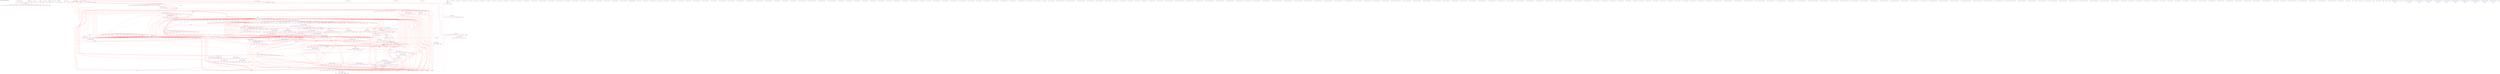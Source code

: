 digraph v3graph {
	graph	[label="MIPS_Harvard_obj_dir/MIPS_Harvard_TB_049_gate_opt.dot",
		 labelloc=t, labeljust=l,
		 //size="7.5,10",
		 rankdir=TB];
	n0	[fontsize=8 label="0x5609ed2e4d30@TOP", color=purple];
	n1	[fontsize=8 label="0x5609ed1cd1c0@TOP", color=purple, style=dotted];
	n2	[fontsize=8 label="0x5609ed1ce1c0 TOP->clk", color=blue];
	n3	[fontsize=8 label="0x5609ed1dd3b0 TOP->mips_cpu__DOT__clk", color=blue, style=dotted];
	n4	[fontsize=8 label="0x5609ed1cf580@TOP", color=purple, style=dotted];
	n5	[fontsize=8 label="0x5609ed1d6bc0 TOP->reset", color=blue];
	n6	[fontsize=8 label="0x5609ed1dd490 TOP->mips_cpu__DOT__reset", color=blue, style=dotted];
	n7	[fontsize=8 label="0x5609ed1c09a0@TOP", color=purple, style=dotted];
	n8	[fontsize=8 label="0x5609ed1d14a0 TOP->active", color=blue];
	n9	[fontsize=8 label="0x5609ed1dd570 TOP->mips_cpu__DOT__active", color=blue, style=dotted];
	n10	[fontsize=8 label="0x5609ed1d1bc0@TOP", color=purple, style=dotted];
	n11	[fontsize=8 label="0x5609ed1d2fb0 TOP->register_v0", color=blue];
	n12	[fontsize=8 label="0x5609ed1dd650 TOP->mips_cpu__DOT__register_v0", color=blue, style=dotted];
	n13	[fontsize=8 label="0x5609ed1d5090@TOP", color=purple, style=dotted];
	n14	[fontsize=8 label="0x5609ed1d20b0 TOP->clk_enable", color=blue];
	n15	[fontsize=8 label="0x5609ed1dd730 TOP->mips_cpu__DOT__clk_enable", color=blue, style=dotted];
	n16	[fontsize=8 label="0x5609ed1d2ac0@TOP", color=purple, style=dotted];
	n17	[fontsize=8 label="0x5609ed1dadd0 TOP->instr_address", color=blue];
	n18	[fontsize=8 label="0x5609ed1dd810 TOP->mips_cpu__DOT__instr_address", color=blue, style=dotted];
	n19	[fontsize=8 label="0x5609ed1d7200@TOP", color=purple, style=dotted];
	n20	[fontsize=8 label="0x5609ed1c9a20 TOP->instr_readdata", color=blue];
	n21	[fontsize=8 label="0x5609ed1dd8f0 TOP->mips_cpu__DOT__instr_readdata", color=blue, style=dotted];
	n22	[fontsize=8 label="0x5609ed1d7860@TOP", color=purple, style=dotted];
	n23	[fontsize=8 label="0x5609ed1d0520 TOP->data_address", color=blue];
	n24	[fontsize=8 label="0x5609ed1dd9d0 TOP->mips_cpu__DOT__data_address", color=blue, style=dotted];
	n25	[fontsize=8 label="0x5609ed1c1ff0@TOP", color=purple, style=dotted];
	n26	[fontsize=8 label="0x5609ed1d0050 TOP->data_write", color=blue];
	n27	[fontsize=8 label="0x5609ed1ddab0 TOP->mips_cpu__DOT__data_write", color=blue, style=dotted];
	n28	[fontsize=8 label="0x5609ed1ca9b0@TOP", color=purple, style=dotted];
	n29	[fontsize=8 label="0x5609ed1cfa40 TOP->data_read", color=blue];
	n30	[fontsize=8 label="0x5609ed1ddb90 TOP->mips_cpu__DOT__data_read", color=blue, style=dotted];
	n31	[fontsize=8 label="0x5609ed1dcdb0@TOP", color=purple, style=dotted];
	n32	[fontsize=8 label="0x5609ed1c2750 TOP->data_writedata", color=blue];
	n33	[fontsize=8 label="0x5609ed1ddc70 TOP->mips_cpu__DOT__data_writedata", color=blue, style=dotted];
	n34	[fontsize=8 label="0x5609ed1dd0b0@TOP", color=purple, style=dotted];
	n35	[fontsize=8 label="0x5609ed1cb7f0 TOP->data_readdata", color=blue];
	n36	[fontsize=8 label="0x5609ed1ddd50 TOP->mips_cpu__DOT__data_readdata", color=blue, style=dotted];
	n37	[fontsize=8 label="0x5609ed1df330@TOP", color=purple, style=dotted];
	n38	[fontsize=8 label="0x5609ed1defb0 TOP->mips_cpu__DOT__instruction_decode", color=blue];
	n39	[fontsize=8 label="0x5609ed1df170 TOP->mips_cpu__DOT__read_address_1", color=blue, style=dotted];
	n40	[fontsize=8 label="0x5609ed1df9e0@TOP", color=purple, style=dotted];
	n41	[fontsize=8 label="0x5609ed1df250 TOP->mips_cpu__DOT__Rs_decode", color=blue, style=dotted];
	n42	[fontsize=8 label="0x5609ed1e0250@TOP", color=purple, style=dotted];
	n43	[fontsize=8 label="0x5609ed1e0090 TOP->mips_cpu__DOT__read_address_2", color=blue, style=dotted];
	n44	[fontsize=8 label="0x5609ed1e0900@TOP", color=purple, style=dotted];
	n45	[fontsize=8 label="0x5609ed1e0170 TOP->mips_cpu__DOT__Rt_decode", color=blue, style=dotted];
	n46	[fontsize=8 label="0x5609ed1e1090@TOP", color=purple, style=dotted];
	n47	[fontsize=8 label="0x5609ed1e0fb0 TOP->mips_cpu__DOT__Rd_decode", color=blue, style=dotted];
	n48	[fontsize=8 label="0x5609ed1e1820@TOP", color=purple, style=dotted];
	n49	[fontsize=8 label="0x5609ed1e1740 TOP->mips_cpu__DOT__immediate", color=blue, style=dotted];
	n50	[fontsize=8 label="0x5609ed1e4fd0@TOP", color=purple, style=dotted];
	n51	[fontsize=8 label="0x5609ed1e3e50 TOP->mips_cpu__DOT__read_data_memory", color=blue, style=dotted];
	n52	[fontsize=8 label="0x5609ed1e52d0@TOP", color=purple];
	n53	[fontsize=8 label="0x5609ed1e3bb0 TOP->mips_cpu__DOT__ALU_output_memory", color=blue];
	n54	[fontsize=8 label="0x5609ed1e55d0@TOP", color=purple];
	n55	[fontsize=8 label="0x5609ed1e3f30 TOP->mips_cpu__DOT__write_data_memory", color=blue];
	n56	[fontsize=8 label="0x5609ed1e58d0@TOP", color=purple];
	n57	[fontsize=8 label="0x5609ed1e3910 TOP->mips_cpu__DOT__memory_write_memory", color=blue];
	n58	[fontsize=8 label="0x5609ed1e5bd0@TOP", color=purple];
	n59	[fontsize=8 label="0x5609ed1de0d0 TOP->mips_cpu__DOT__program_counter_fetch", color=blue];
	n60	[fontsize=8 label="0x5609ed1e5ed0@TOP", color=purple, style=dotted];
	n61	[fontsize=8 label="0x5609ed1de290 TOP->mips_cpu__DOT__instruction_fetch", color=blue, style=dotted];
	n62	[fontsize=8 label="0x5609ed1e61d0@TOP", color=purple];
	n63	[fontsize=8 label="0x5609ed1dde30 TOP->mips_cpu__DOT__internal_clk", color=blue];
	n64	[fontsize=8 label="0x5609ed1e6ac0@TOP", color=purple, style=dotted];
	n65	[fontsize=8 label="0x5609ed1e8ec0 TOP->mips_cpu__DOT__register_file__DOT__clk", color=blue, style=dotted];
	n66	[fontsize=8 label="0x5609ed1e6dc0@TOP", color=purple, style=dotted];
	n67	[fontsize=8 label="0x5609ed1ddf10 TOP->mips_cpu__DOT__HI_LO_output", color=blue];
	n68	[fontsize=8 label="0x5609ed1e9080 TOP->mips_cpu__DOT__register_file__DOT__HI_LO_output", color=blue, style=dotted];
	n69	[fontsize=8 label="0x5609ed1e70c0@TOP", color=purple, style=dotted];
	n70	[fontsize=8 label="0x5609ed1e4010 TOP->mips_cpu__DOT__register_write_writeback", color=blue];
	n71	[fontsize=8 label="0x5609ed1e9160 TOP->mips_cpu__DOT__register_file__DOT__write_enable", color=blue, style=dotted];
	n72	[fontsize=8 label="0x5609ed1e73c0@TOP", color=purple, style=dotted];
	n73	[fontsize=8 label="0x5609ed1e40f0 TOP->mips_cpu__DOT__hi_lo_register_write_writeback", color=blue];
	n74	[fontsize=8 label="0x5609ed1e9240 TOP->mips_cpu__DOT__register_file__DOT__hi_lo_register_write_enable", color=blue, style=dotted];
	n75	[fontsize=8 label="0x5609ed1e76c0@TOP", color=purple, style=dotted];
	n76	[fontsize=8 label="0x5609ed1e9320 TOP->mips_cpu__DOT__register_file__DOT__read_address_1", color=blue, style=dotted];
	n77	[fontsize=8 label="0x5609ed1e79c0@TOP", color=purple, style=dotted];
	n78	[fontsize=8 label="0x5609ed1e9400 TOP->mips_cpu__DOT__register_file__DOT__read_address_2", color=blue, style=dotted];
	n79	[fontsize=8 label="0x5609ed1e7cc0@TOP", color=purple, style=dotted];
	n80	[fontsize=8 label="0x5609ed1e4390 TOP->mips_cpu__DOT__write_register_writeback", color=blue];
	n81	[fontsize=8 label="0x5609ed1e94e0 TOP->mips_cpu__DOT__register_file__DOT__write_address", color=blue, style=dotted];
	n82	[fontsize=8 label="0x5609ed1e7fc0@TOP", color=purple, style=dotted];
	n83	[fontsize=8 label="0x5609ed1e4470 TOP->mips_cpu__DOT__result_writeback", color=blue];
	n84	[fontsize=8 label="0x5609ed1e95c0 TOP->mips_cpu__DOT__register_file__DOT__write_data", color=blue, style=dotted];
	n85	[fontsize=8 label="0x5609ed1e82c0@TOP", color=purple, style=dotted];
	n86	[fontsize=8 label="0x5609ed1e4550 TOP->mips_cpu__DOT__ALU_HI_output_writeback", color=blue];
	n87	[fontsize=8 label="0x5609ed1e96a0 TOP->mips_cpu__DOT__register_file__DOT__HI_write_data", color=blue, style=dotted];
	n88	[fontsize=8 label="0x5609ed1e85c0@TOP", color=purple, style=dotted];
	n89	[fontsize=8 label="0x5609ed1e4630 TOP->mips_cpu__DOT__ALU_LO_output_writeback", color=blue];
	n90	[fontsize=8 label="0x5609ed1e9780 TOP->mips_cpu__DOT__register_file__DOT__LO_write_data", color=blue, style=dotted];
	n91	[fontsize=8 label="0x5609ed1e88c0@TOP", color=purple, style=dotted];
	n92	[fontsize=8 label="0x5609ed1e1fb0 TOP->mips_cpu__DOT__register_file_output_A_decode", color=blue];
	n93	[fontsize=8 label="0x5609ed1e9860 TOP->mips_cpu__DOT__register_file__DOT__read_data_1", color=blue, style=dotted];
	n94	[fontsize=8 label="0x5609ed1e8bc0@TOP", color=purple, style=dotted];
	n95	[fontsize=8 label="0x5609ed1e2090 TOP->mips_cpu__DOT__register_file_output_B_decode", color=blue];
	n96	[fontsize=8 label="0x5609ed1e9940 TOP->mips_cpu__DOT__register_file__DOT__read_data_2", color=blue, style=dotted];
	n97	[fontsize=8 label="0x5609ed1e9e80@TOP", color=purple, style=dotted];
	n98	[fontsize=8 label="0x5609ed1e9a20 TOP->mips_cpu__DOT__register_file__DOT__registers", color=blue];
	n99	[fontsize=8 label="0x5609ed1e9cc0 TOP->mips_cpu__DOT__register_file__DOT__read_data_1_pre_mux", color=blue, style=dotted];
	n100	[fontsize=8 label="0x5609ed1ea8e0@TOP", color=purple, style=dotted];
	n101	[fontsize=8 label="0x5609ed1e9da0 TOP->mips_cpu__DOT__register_file__DOT__read_data_2_pre_mux", color=blue, style=dotted];
	n102	[fontsize=8 label="0x5609ed1eb340@TOP", color=purple];
	n103	[fontsize=8 label="0x5609ed1e9be0 TOP->mips_cpu__DOT__register_file__DOT__LO_reg", color=blue];
	n104	[fontsize=8 label="0x5609ed1eb940@TOP", color=purple];
	n105	[fontsize=8 label="0x5609ed1e9b00 TOP->mips_cpu__DOT__register_file__DOT__HI_reg", color=blue];
	n106	[fontsize=8 label="0x5609ed1ec020@TOP", color=purple, style=dotted];
	n107	[fontsize=8 label="0x5609ed1ebf40 TOP->mips_cpu__DOT__register_file__DOT__modified_write_clk", color=blue];
	n108	[fontsize=8 label="0x5609ed1ed600@TOP", color=purple, style=dotted];
	n109	[fontsize=8 label="0x5609ed1ee200 TOP->mips_cpu__DOT__pc__DOT__clk", color=blue, style=dotted];
	n110	[fontsize=8 label="0x5609ed1ed900@TOP", color=purple, style=dotted];
	n111	[fontsize=8 label="0x5609ed1ddff0 TOP->mips_cpu__DOT__program_counter_prime", color=blue, style=dotted];
	n112	[fontsize=8 label="0x5609ed1ee2e0 TOP->mips_cpu__DOT__pc__DOT__address_input", color=blue, style=dotted];
	n113	[fontsize=8 label="0x5609ed1edc00@TOP", color=purple, style=dotted];
	n114	[fontsize=8 label="0x5609ed1e48d0 TOP->mips_cpu__DOT__stall_fetch", color=blue];
	n115	[fontsize=8 label="0x5609ed1ee3c0 TOP->mips_cpu__DOT__pc__DOT__enable", color=blue, style=dotted];
	n116	[fontsize=8 label="0x5609ed1edf00@TOP", color=purple, style=dotted];
	n117	[fontsize=8 label="0x5609ed1ee4a0 TOP->mips_cpu__DOT__pc__DOT__address_output", color=blue, style=dotted];
	n118	[fontsize=8 label="0x5609ed1eee90@TOP", color=purple, style=dotted];
	n119	[fontsize=8 label="0x5609ed1ef490 TOP->mips_cpu__DOT__plus_four_adder__DOT__a", color=blue, style=dotted];
	n120	[fontsize=8 label="0x5609ed1ef190@TOP", color=purple, style=dotted];
	n121	[fontsize=8 label="0x5609ed1de1b0 TOP->mips_cpu__DOT__program_counter_plus_four_fetch", color=blue, style=dotted];
	n122	[fontsize=8 label="0x5609ed1ef650 TOP->mips_cpu__DOT__plus_four_adder__DOT__z", color=blue, style=dotted];
	n123	[fontsize=8 label="0x5609ed1ef730@TOP", color=purple, style=dotted];
	n124	[fontsize=8 label="0x5609ed1efc60@TOP", color=purple, style=dotted];
	n125	[fontsize=8 label="0x5609ed1de450 TOP->mips_cpu__DOT__program_counter_source_decode", color=blue];
	n126	[fontsize=8 label="0x5609ed1f0940 TOP->mips_cpu__DOT__program_counter_multiplexer__DOT__control", color=blue, style=dotted];
	n127	[fontsize=8 label="0x5609ed1eff60@TOP", color=purple, style=dotted];
	n128	[fontsize=8 label="0x5609ed1f0a20 TOP->mips_cpu__DOT__program_counter_multiplexer__DOT__input_0", color=blue, style=dotted];
	n129	[fontsize=8 label="0x5609ed1f0260@TOP", color=purple, style=dotted];
	n130	[fontsize=8 label="0x5609ed1deed0 TOP->mips_cpu__DOT__program_counter_branch_decode", color=blue, style=dotted];
	n131	[fontsize=8 label="0x5609ed1f0b00 TOP->mips_cpu__DOT__program_counter_multiplexer__DOT__input_1", color=blue, style=dotted];
	n132	[fontsize=8 label="0x5609ed1f0560@TOP", color=purple, style=dotted];
	n133	[fontsize=8 label="0x5609ed1de370 TOP->mips_cpu__DOT__program_counter_mux_1_out", color=blue];
	n134	[fontsize=8 label="0x5609ed1f0be0 TOP->mips_cpu__DOT__program_counter_multiplexer__DOT__resolved", color=blue, style=dotted];
	n135	[fontsize=8 label="0x5609ed1f0cc0@TOP", color=purple];
	n136	[fontsize=8 label="0x5609ed1f12c0@TOP", color=purple, style=dotted];
	n137	[fontsize=8 label="0x5609ed1e42b0 TOP->mips_cpu__DOT__program_counter_multiplexer_jump_writeback", color=blue];
	n138	[fontsize=8 label="0x5609ed1f1fa0 TOP->mips_cpu__DOT__program_counter_multiplexer_two__DOT__control", color=blue, style=dotted];
	n139	[fontsize=8 label="0x5609ed1f15c0@TOP", color=purple, style=dotted];
	n140	[fontsize=8 label="0x5609ed1f2080 TOP->mips_cpu__DOT__program_counter_multiplexer_two__DOT__input_0", color=blue, style=dotted];
	n141	[fontsize=8 label="0x5609ed1f18c0@TOP", color=purple, style=dotted];
	n142	[fontsize=8 label="0x5609ed1f2160 TOP->mips_cpu__DOT__program_counter_multiplexer_two__DOT__input_1", color=blue, style=dotted];
	n143	[fontsize=8 label="0x5609ed1f1bc0@TOP", color=purple, style=dotted];
	n144	[fontsize=8 label="0x5609ed1f2240 TOP->mips_cpu__DOT__program_counter_multiplexer_two__DOT__resolved", color=blue, style=dotted];
	n145	[fontsize=8 label="0x5609ed1f2320@TOP", color=purple, style=dotted];
	n146	[fontsize=8 label="0x5609ed1f2920@TOP", color=purple, style=dotted];
	n147	[fontsize=8 label="0x5609ed1f3e20 TOP->mips_cpu__DOT__fetch_decode_register__DOT__clk", color=blue, style=dotted];
	n148	[fontsize=8 label="0x5609ed1f2c20@TOP", color=purple, style=dotted];
	n149	[fontsize=8 label="0x5609ed1e49b0 TOP->mips_cpu__DOT__stall_decode", color=blue];
	n150	[fontsize=8 label="0x5609ed1f3f00 TOP->mips_cpu__DOT__fetch_decode_register__DOT__enable", color=blue, style=dotted];
	n151	[fontsize=8 label="0x5609ed1f2f20@TOP", color=purple, style=dotted];
	n152	[fontsize=8 label="0x5609ed1e4ef0 TOP->mips_cpu__DOT__flush_fetch_decode_register", color=blue];
	n153	[fontsize=8 label="0x5609ed1f3fe0 TOP->mips_cpu__DOT__fetch_decode_register__DOT__clear", color=blue, style=dotted];
	n154	[fontsize=8 label="0x5609ed1f3220@TOP", color=purple, style=dotted];
	n155	[fontsize=8 label="0x5609ed1f40c0 TOP->mips_cpu__DOT__fetch_decode_register__DOT__instruction_fetch", color=blue, style=dotted];
	n156	[fontsize=8 label="0x5609ed1f3520@TOP", color=purple, style=dotted];
	n157	[fontsize=8 label="0x5609ed1f41a0 TOP->mips_cpu__DOT__fetch_decode_register__DOT__program_counter_plus_four_fetch", color=blue, style=dotted];
	n158	[fontsize=8 label="0x5609ed1f3820@TOP", color=purple, style=dotted];
	n159	[fontsize=8 label="0x5609ed1f4280 TOP->mips_cpu__DOT__fetch_decode_register__DOT__instruction_decode", color=blue, style=dotted];
	n160	[fontsize=8 label="0x5609ed1f3b20@TOP", color=purple, style=dotted];
	n161	[fontsize=8 label="0x5609ed1df090 TOP->mips_cpu__DOT__program_counter_plus_four_decode", color=blue];
	n162	[fontsize=8 label="0x5609ed1f4360 TOP->mips_cpu__DOT__fetch_decode_register__DOT__program_counter_plus_four_decode", color=blue, style=dotted];
	n163	[fontsize=8 label="0x5609ed1f58e0@TOP", color=purple, style=dotted];
	n164	[fontsize=8 label="0x5609ed1f76e0 TOP->mips_cpu__DOT__control_unit__DOT__instruction", color=blue, style=dotted];
	n165	[fontsize=8 label="0x5609ed1f5be0@TOP", color=purple, style=dotted];
	n166	[fontsize=8 label="0x5609ed1de530 TOP->mips_cpu__DOT__register_write_decode", color=blue];
	n167	[fontsize=8 label="0x5609ed1f77c0 TOP->mips_cpu__DOT__control_unit__DOT__register_write", color=blue, style=dotted];
	n168	[fontsize=8 label="0x5609ed1f5ee0@TOP", color=purple, style=dotted];
	n169	[fontsize=8 label="0x5609ed1de610 TOP->mips_cpu__DOT__memory_to_register_decode", color=blue];
	n170	[fontsize=8 label="0x5609ed1f78a0 TOP->mips_cpu__DOT__control_unit__DOT__memory_to_register", color=blue, style=dotted];
	n171	[fontsize=8 label="0x5609ed1f61e0@TOP", color=purple, style=dotted];
	n172	[fontsize=8 label="0x5609ed1de6f0 TOP->mips_cpu__DOT__memory_write_decode", color=blue];
	n173	[fontsize=8 label="0x5609ed1f7980 TOP->mips_cpu__DOT__control_unit__DOT__memory_write", color=blue, style=dotted];
	n174	[fontsize=8 label="0x5609ed1f64e0@TOP", color=purple, style=dotted];
	n175	[fontsize=8 label="0x5609ed1de7d0 TOP->mips_cpu__DOT__ALU_src_B_decode", color=blue];
	n176	[fontsize=8 label="0x5609ed1f7a60 TOP->mips_cpu__DOT__control_unit__DOT__ALU_src_B", color=blue, style=dotted];
	n177	[fontsize=8 label="0x5609ed1f67e0@TOP", color=purple, style=dotted];
	n178	[fontsize=8 label="0x5609ed1de8b0 TOP->mips_cpu__DOT__register_destination_decode", color=blue];
	n179	[fontsize=8 label="0x5609ed1f7b40 TOP->mips_cpu__DOT__control_unit__DOT__register_destination", color=blue, style=dotted];
	n180	[fontsize=8 label="0x5609ed1f6ae0@TOP", color=purple, style=dotted];
	n181	[fontsize=8 label="0x5609ed1de990 TOP->mips_cpu__DOT__branch_decode", color=blue];
	n182	[fontsize=8 label="0x5609ed1f7c20 TOP->mips_cpu__DOT__control_unit__DOT__branch", color=blue, style=dotted];
	n183	[fontsize=8 label="0x5609ed1f6de0@TOP", color=purple, style=dotted];
	n184	[fontsize=8 label="0x5609ed1dea70 TOP->mips_cpu__DOT__hi_lo_register_write_decode", color=blue];
	n185	[fontsize=8 label="0x5609ed1f7d00 TOP->mips_cpu__DOT__control_unit__DOT__hi_lo_register_write", color=blue, style=dotted];
	n186	[fontsize=8 label="0x5609ed1f70e0@TOP", color=purple, style=dotted];
	n187	[fontsize=8 label="0x5609ed1dec30 TOP->mips_cpu__DOT__ALU_function_decode", color=blue];
	n188	[fontsize=8 label="0x5609ed1f7de0 TOP->mips_cpu__DOT__control_unit__DOT__ALU_function", color=blue, style=dotted];
	n189	[fontsize=8 label="0x5609ed1f73e0@TOP", color=purple, style=dotted];
	n190	[fontsize=8 label="0x5609ed1ded10 TOP->mips_cpu__DOT__program_counter_multiplexer_jump_decode", color=blue];
	n191	[fontsize=8 label="0x5609ed1f7ec0 TOP->mips_cpu__DOT__control_unit__DOT__program_counter_multiplexer_jump", color=blue, style=dotted];
	n192	[fontsize=8 label="0x5609ed2ff530@TOP", color=purple];
	n193	[fontsize=8 label="0x5609ed1f7fa0 TOP->mips_cpu__DOT__control_unit__DOT__op", color=blue];
	n194	[fontsize=8 label="0x5609ed1f8160 TOP->mips_cpu__DOT__control_unit__DOT__funct", color=blue];
	n195	[fontsize=8 label="0x5609ed2ff3b0@TOP", color=purple, style=dotted];
	n196	[fontsize=8 label="0x5609ed1f8080 TOP->mips_cpu__DOT__control_unit__DOT__rt", color=blue, style=dotted];
	n197	[fontsize=8 label="0x5609ed206f40@TOP", color=purple, style=dotted];
	n198	[fontsize=8 label="0x5609ed1e4a90 TOP->mips_cpu__DOT__forward_A_decode", color=blue, style=dotted];
	n199	[fontsize=8 label="0x5609ed207fe0 TOP->mips_cpu__DOT__register_file_output_A_mux__DOT__control", color=blue, style=dotted];
	n200	[fontsize=8 label="0x5609ed207300@TOP", color=purple, style=dotted];
	n201	[fontsize=8 label="0x5609ed208100 TOP->mips_cpu__DOT__register_file_output_A_mux__DOT__input_0", color=blue, style=dotted];
	n202	[fontsize=8 label="0x5609ed207700@TOP", color=purple, style=dotted];
	n203	[fontsize=8 label="0x5609ed208220 TOP->mips_cpu__DOT__register_file_output_A_mux__DOT__input_1", color=blue, style=dotted];
	n204	[fontsize=8 label="0x5609ed207ac0@TOP", color=purple, style=dotted];
	n205	[fontsize=8 label="0x5609ed1e2170 TOP->mips_cpu__DOT__register_file_output_A_resolved_decode", color=blue, style=dotted];
	n206	[fontsize=8 label="0x5609ed208340 TOP->mips_cpu__DOT__register_file_output_A_mux__DOT__resolved", color=blue, style=dotted];
	n207	[fontsize=8 label="0x5609ed208460@TOP", color=purple, style=dotted];
	n208	[fontsize=8 label="0x5609ed208c10@TOP", color=purple, style=dotted];
	n209	[fontsize=8 label="0x5609ed1e4b70 TOP->mips_cpu__DOT__forward_B_decode", color=blue, style=dotted];
	n210	[fontsize=8 label="0x5609ed209d10 TOP->mips_cpu__DOT__register_file_output_B_mux__DOT__control", color=blue, style=dotted];
	n211	[fontsize=8 label="0x5609ed209000@TOP", color=purple, style=dotted];
	n212	[fontsize=8 label="0x5609ed209e30 TOP->mips_cpu__DOT__register_file_output_B_mux__DOT__input_0", color=blue, style=dotted];
	n213	[fontsize=8 label="0x5609ed209400@TOP", color=purple, style=dotted];
	n214	[fontsize=8 label="0x5609ed209f50 TOP->mips_cpu__DOT__register_file_output_B_mux__DOT__input_1", color=blue, style=dotted];
	n215	[fontsize=8 label="0x5609ed2097f0@TOP", color=purple, style=dotted];
	n216	[fontsize=8 label="0x5609ed1e2250 TOP->mips_cpu__DOT__register_file_output_B_resolved_decode", color=blue, style=dotted];
	n217	[fontsize=8 label="0x5609ed20a070 TOP->mips_cpu__DOT__register_file_output_B_mux__DOT__resolved", color=blue, style=dotted];
	n218	[fontsize=8 label="0x5609ed20a190@TOP", color=purple, style=dotted];
	n219	[fontsize=8 label="0x5609ed20a970@TOP", color=purple, style=dotted];
	n220	[fontsize=8 label="0x5609ed20b530 TOP->mips_cpu__DOT__reg_output_comparator__DOT__a", color=blue, style=dotted];
	n221	[fontsize=8 label="0x5609ed20ad60@TOP", color=purple, style=dotted];
	n222	[fontsize=8 label="0x5609ed20b690 TOP->mips_cpu__DOT__reg_output_comparator__DOT__b", color=blue, style=dotted];
	n223	[fontsize=8 label="0x5609ed20b150@TOP", color=purple, style=dotted];
	n224	[fontsize=8 label="0x5609ed1deb50 TOP->mips_cpu__DOT__equal_decode", color=blue, style=dotted];
	n225	[fontsize=8 label="0x5609ed20b7b0 TOP->mips_cpu__DOT__reg_output_comparator__DOT__c", color=blue, style=dotted];
	n226	[fontsize=8 label="0x5609ed20b8d0@TOP", color=purple, style=dotted];
	n227	[fontsize=8 label="0x5609ed20bee0@TOP", color=purple, style=dotted];
	n228	[fontsize=8 label="0x5609ed20cac0 TOP->mips_cpu__DOT__program_counter_source_and_gate_decode__DOT__input_A", color=blue, style=dotted];
	n229	[fontsize=8 label="0x5609ed20c2d0@TOP", color=purple, style=dotted];
	n230	[fontsize=8 label="0x5609ed20cbe0 TOP->mips_cpu__DOT__program_counter_source_and_gate_decode__DOT__input_B", color=blue, style=dotted];
	n231	[fontsize=8 label="0x5609ed20c6c0@TOP", color=purple, style=dotted];
	n232	[fontsize=8 label="0x5609ed20cd00 TOP->mips_cpu__DOT__program_counter_source_and_gate_decode__DOT__output_C", color=blue, style=dotted];
	n233	[fontsize=8 label="0x5609ed20ce20@TOP", color=purple];
	n234	[fontsize=8 label="0x5609ed20d460@TOP", color=purple, style=dotted];
	n235	[fontsize=8 label="0x5609ed20dc30 TOP->mips_cpu__DOT__sign_extender_decode__DOT__short_input", color=blue, style=dotted];
	n236	[fontsize=8 label="0x5609ed20d840@TOP", color=purple, style=dotted];
	n237	[fontsize=8 label="0x5609ed1e2330 TOP->mips_cpu__DOT__sign_imm_decode", color=blue];
	n238	[fontsize=8 label="0x5609ed20dd50 TOP->mips_cpu__DOT__sign_extender_decode__DOT__extended_output", color=blue, style=dotted];
	n239	[fontsize=8 label="0x5609ed20de70@TOP", color=purple];
	n240	[fontsize=8 label="0x5609ed20ea80@TOP", color=purple, style=dotted];
	n241	[fontsize=8 label="0x5609ed20f3a0 TOP->mips_cpu__DOT__shifter_decode__DOT__shift_input", color=blue, style=dotted];
	n242	[fontsize=8 label="0x5609ed20ee60@TOP", color=purple, style=dotted];
	n243	[fontsize=8 label="0x5609ed1e1ed0 TOP->mips_cpu__DOT__shifter_output_decode", color=blue, style=dotted];
	n244	[fontsize=8 label="0x5609ed20f4c0 TOP->mips_cpu__DOT__shifter_decode__DOT__shift_output", color=blue, style=dotted];
	n245	[fontsize=8 label="0x5609ed20f5e0@TOP", color=purple, style=dotted];
	n246	[fontsize=8 label="0x5609ed20fbb0@TOP", color=purple, style=dotted];
	n247	[fontsize=8 label="0x5609ed2106e0 TOP->mips_cpu__DOT__adder_decode__DOT__a", color=blue, style=dotted];
	n248	[fontsize=8 label="0x5609ed20ff60@TOP", color=purple, style=dotted];
	n249	[fontsize=8 label="0x5609ed210870 TOP->mips_cpu__DOT__adder_decode__DOT__b", color=blue, style=dotted];
	n250	[fontsize=8 label="0x5609ed210320@TOP", color=purple, style=dotted];
	n251	[fontsize=8 label="0x5609ed210990 TOP->mips_cpu__DOT__adder_decode__DOT__z", color=blue, style=dotted];
	n252	[fontsize=8 label="0x5609ed210ab0@TOP", color=purple, style=dotted];
	n253	[fontsize=8 label="0x5609ed211090@TOP", color=purple, style=dotted];
	n254	[fontsize=8 label="0x5609ed218430 TOP->mips_cpu__DOT__decode_execute_register__DOT__clk", color=blue, style=dotted];
	n255	[fontsize=8 label="0x5609ed211470@TOP", color=purple, style=dotted];
	n256	[fontsize=8 label="0x5609ed1e4c50 TOP->mips_cpu__DOT__flush_execute_register", color=blue];
	n257	[fontsize=8 label="0x5609ed218590 TOP->mips_cpu__DOT__decode_execute_register__DOT__clear", color=blue, style=dotted];
	n258	[fontsize=8 label="0x5609ed211850@TOP", color=purple, style=dotted];
	n259	[fontsize=8 label="0x5609ed2186b0 TOP->mips_cpu__DOT__decode_execute_register__DOT__register_write_decode", color=blue, style=dotted];
	n260	[fontsize=8 label="0x5609ed211c40@TOP", color=purple, style=dotted];
	n261	[fontsize=8 label="0x5609ed218830 TOP->mips_cpu__DOT__decode_execute_register__DOT__memory_to_register_decode", color=blue, style=dotted];
	n262	[fontsize=8 label="0x5609ed212040@TOP", color=purple, style=dotted];
	n263	[fontsize=8 label="0x5609ed218950 TOP->mips_cpu__DOT__decode_execute_register__DOT__memory_write_decode", color=blue, style=dotted];
	n264	[fontsize=8 label="0x5609ed212430@TOP", color=purple, style=dotted];
	n265	[fontsize=8 label="0x5609ed218a70 TOP->mips_cpu__DOT__decode_execute_register__DOT__ALU_src_B_decode", color=blue, style=dotted];
	n266	[fontsize=8 label="0x5609ed212820@TOP", color=purple, style=dotted];
	n267	[fontsize=8 label="0x5609ed218b90 TOP->mips_cpu__DOT__decode_execute_register__DOT__register_destination_decode", color=blue, style=dotted];
	n268	[fontsize=8 label="0x5609ed212be0@TOP", color=purple, style=dotted];
	n269	[fontsize=8 label="0x5609ed218cb0 TOP->mips_cpu__DOT__decode_execute_register__DOT__hi_lo_register_write_decode", color=blue, style=dotted];
	n270	[fontsize=8 label="0x5609ed212fa0@TOP", color=purple, style=dotted];
	n271	[fontsize=8 label="0x5609ed218dd0 TOP->mips_cpu__DOT__decode_execute_register__DOT__ALU_function_decode", color=blue, style=dotted];
	n272	[fontsize=8 label="0x5609ed213390@TOP", color=purple, style=dotted];
	n273	[fontsize=8 label="0x5609ed218ef0 TOP->mips_cpu__DOT__decode_execute_register__DOT__Rs_decode", color=blue, style=dotted];
	n274	[fontsize=8 label="0x5609ed213770@TOP", color=purple, style=dotted];
	n275	[fontsize=8 label="0x5609ed219010 TOP->mips_cpu__DOT__decode_execute_register__DOT__Rt_decode", color=blue, style=dotted];
	n276	[fontsize=8 label="0x5609ed213b50@TOP", color=purple, style=dotted];
	n277	[fontsize=8 label="0x5609ed219130 TOP->mips_cpu__DOT__decode_execute_register__DOT__Rd_decode", color=blue, style=dotted];
	n278	[fontsize=8 label="0x5609ed213f30@TOP", color=purple, style=dotted];
	n279	[fontsize=8 label="0x5609ed219250 TOP->mips_cpu__DOT__decode_execute_register__DOT__sign_imm_decode", color=blue, style=dotted];
	n280	[fontsize=8 label="0x5609ed214230@TOP", color=purple, style=dotted];
	n281	[fontsize=8 label="0x5609ed219370 TOP->mips_cpu__DOT__decode_execute_register__DOT__program_counter_multiplexer_jump_decode", color=blue, style=dotted];
	n282	[fontsize=8 label="0x5609ed2145b0@TOP", color=purple, style=dotted];
	n283	[fontsize=8 label="0x5609ed1e2a30 TOP->mips_cpu__DOT__register_write_execute", color=blue];
	n284	[fontsize=8 label="0x5609ed219490 TOP->mips_cpu__DOT__decode_execute_register__DOT__register_write_execute", color=blue, style=dotted];
	n285	[fontsize=8 label="0x5609ed2149a0@TOP", color=purple, style=dotted];
	n286	[fontsize=8 label="0x5609ed1e24f0 TOP->mips_cpu__DOT__memory_to_register_execute", color=blue];
	n287	[fontsize=8 label="0x5609ed2195b0 TOP->mips_cpu__DOT__decode_execute_register__DOT__memory_to_register_execute", color=blue, style=dotted];
	n288	[fontsize=8 label="0x5609ed214d60@TOP", color=purple, style=dotted];
	n289	[fontsize=8 label="0x5609ed1e25d0 TOP->mips_cpu__DOT__memory_write_execute", color=blue];
	n290	[fontsize=8 label="0x5609ed2196d0 TOP->mips_cpu__DOT__decode_execute_register__DOT__memory_write_execute", color=blue, style=dotted];
	n291	[fontsize=8 label="0x5609ed215150@TOP", color=purple, style=dotted];
	n292	[fontsize=8 label="0x5609ed1e2790 TOP->mips_cpu__DOT__ALU_src_B_execute", color=blue];
	n293	[fontsize=8 label="0x5609ed2197f0 TOP->mips_cpu__DOT__decode_execute_register__DOT__ALU_src_B_execute", color=blue, style=dotted];
	n294	[fontsize=8 label="0x5609ed215540@TOP", color=purple, style=dotted];
	n295	[fontsize=8 label="0x5609ed1e2410 TOP->mips_cpu__DOT__register_destination_execute", color=blue];
	n296	[fontsize=8 label="0x5609ed219910 TOP->mips_cpu__DOT__decode_execute_register__DOT__register_destination_execute", color=blue, style=dotted];
	n297	[fontsize=8 label="0x5609ed215900@TOP", color=purple, style=dotted];
	n298	[fontsize=8 label="0x5609ed1e2950 TOP->mips_cpu__DOT__hi_lo_register_write_execute", color=blue];
	n299	[fontsize=8 label="0x5609ed219a30 TOP->mips_cpu__DOT__decode_execute_register__DOT__hi_lo_register_write_execute", color=blue, style=dotted];
	n300	[fontsize=8 label="0x5609ed215cc0@TOP", color=purple, style=dotted];
	n301	[fontsize=8 label="0x5609ed1e2870 TOP->mips_cpu__DOT__ALU_function_execute", color=blue];
	n302	[fontsize=8 label="0x5609ed219b50 TOP->mips_cpu__DOT__decode_execute_register__DOT__ALU_function_execute", color=blue, style=dotted];
	n303	[fontsize=8 label="0x5609ed2160b0@TOP", color=purple, style=dotted];
	n304	[fontsize=8 label="0x5609ed1e32f0 TOP->mips_cpu__DOT__Rs_execute", color=blue];
	n305	[fontsize=8 label="0x5609ed219c70 TOP->mips_cpu__DOT__decode_execute_register__DOT__Rs_execute", color=blue, style=dotted];
	n306	[fontsize=8 label="0x5609ed2164a0@TOP", color=purple, style=dotted];
	n307	[fontsize=8 label="0x5609ed1e33d0 TOP->mips_cpu__DOT__Rt_execute", color=blue];
	n308	[fontsize=8 label="0x5609ed219d90 TOP->mips_cpu__DOT__decode_execute_register__DOT__Rt_execute", color=blue, style=dotted];
	n309	[fontsize=8 label="0x5609ed216890@TOP", color=purple, style=dotted];
	n310	[fontsize=8 label="0x5609ed1e34b0 TOP->mips_cpu__DOT__Rd_execute", color=blue];
	n311	[fontsize=8 label="0x5609ed219eb0 TOP->mips_cpu__DOT__decode_execute_register__DOT__Rd_execute", color=blue, style=dotted];
	n312	[fontsize=8 label="0x5609ed216c80@TOP", color=purple, style=dotted];
	n313	[fontsize=8 label="0x5609ed1e3590 TOP->mips_cpu__DOT__sign_imm_execute", color=blue];
	n314	[fontsize=8 label="0x5609ed219fd0 TOP->mips_cpu__DOT__decode_execute_register__DOT__sign_imm_execute", color=blue, style=dotted];
	n315	[fontsize=8 label="0x5609ed217070@TOP", color=purple, style=dotted];
	n316	[fontsize=8 label="0x5609ed1e2b10 TOP->mips_cpu__DOT__program_counter_multiplexer_jump_execute", color=blue];
	n317	[fontsize=8 label="0x5609ed21a0f0 TOP->mips_cpu__DOT__decode_execute_register__DOT__program_counter_multiplexer_jump_execute", color=blue, style=dotted];
	n318	[fontsize=8 label="0x5609ed217430@TOP", color=purple, style=dotted];
	n319	[fontsize=8 label="0x5609ed21a210 TOP->mips_cpu__DOT__decode_execute_register__DOT__read_data_one_decode", color=blue, style=dotted];
	n320	[fontsize=8 label="0x5609ed217830@TOP", color=purple, style=dotted];
	n321	[fontsize=8 label="0x5609ed21a330 TOP->mips_cpu__DOT__decode_execute_register__DOT__read_data_two_decode", color=blue, style=dotted];
	n322	[fontsize=8 label="0x5609ed217c30@TOP", color=purple, style=dotted];
	n323	[fontsize=8 label="0x5609ed1e2bf0 TOP->mips_cpu__DOT__register_file_output_A_execute", color=blue];
	n324	[fontsize=8 label="0x5609ed21a450 TOP->mips_cpu__DOT__decode_execute_register__DOT__read_data_one_execute", color=blue, style=dotted];
	n325	[fontsize=8 label="0x5609ed218030@TOP", color=purple, style=dotted];
	n326	[fontsize=8 label="0x5609ed1e2cd0 TOP->mips_cpu__DOT__register_file_output_B_execute", color=blue];
	n327	[fontsize=8 label="0x5609ed21a570 TOP->mips_cpu__DOT__decode_execute_register__DOT__read_data_two_execute", color=blue, style=dotted];
	n328	[fontsize=8 label="0x5609ed2218a0@TOP", color=purple, style=dotted];
	n329	[fontsize=8 label="0x5609ed222990 TOP->mips_cpu__DOT__write_register_execute_mux__DOT__control", color=blue, style=dotted];
	n330	[fontsize=8 label="0x5609ed221ca0@TOP", color=purple, style=dotted];
	n331	[fontsize=8 label="0x5609ed222ab0 TOP->mips_cpu__DOT__write_register_execute_mux__DOT__input_0", color=blue, style=dotted];
	n332	[fontsize=8 label="0x5609ed222090@TOP", color=purple, style=dotted];
	n333	[fontsize=8 label="0x5609ed222bd0 TOP->mips_cpu__DOT__write_register_execute_mux__DOT__input_1", color=blue, style=dotted];
	n334	[fontsize=8 label="0x5609ed222480@TOP", color=purple, style=dotted];
	n335	[fontsize=8 label="0x5609ed1e26b0 TOP->mips_cpu__DOT__write_register_execute", color=blue];
	n336	[fontsize=8 label="0x5609ed222cf0 TOP->mips_cpu__DOT__write_register_execute_mux__DOT__resolved", color=blue, style=dotted];
	n337	[fontsize=8 label="0x5609ed222e10@TOP", color=purple];
	n338	[fontsize=8 label="0x5609ed2235e0@TOP", color=purple, style=dotted];
	n339	[fontsize=8 label="0x5609ed1e4d30 TOP->mips_cpu__DOT__forward_A_execute", color=blue];
	n340	[fontsize=8 label="0x5609ed224eb0 TOP->mips_cpu__DOT__register_file_output_A_execute_mux__DOT__control", color=blue, style=dotted];
	n341	[fontsize=8 label="0x5609ed2239d0@TOP", color=purple, style=dotted];
	n342	[fontsize=8 label="0x5609ed224fd0 TOP->mips_cpu__DOT__register_file_output_A_execute_mux__DOT__input_0", color=blue, style=dotted];
	n343	[fontsize=8 label="0x5609ed223dd0@TOP", color=purple, style=dotted];
	n344	[fontsize=8 label="0x5609ed2250f0 TOP->mips_cpu__DOT__register_file_output_A_execute_mux__DOT__input_1", color=blue, style=dotted];
	n345	[fontsize=8 label="0x5609ed2241c0@TOP", color=purple, style=dotted];
	n346	[fontsize=8 label="0x5609ed225210 TOP->mips_cpu__DOT__register_file_output_A_execute_mux__DOT__input_2", color=blue, style=dotted];
	n347	[fontsize=8 label="0x5609ed2245b0@TOP", color=purple, style=dotted];
	n348	[fontsize=8 label="0x5609ed225330 TOP->mips_cpu__DOT__register_file_output_A_execute_mux__DOT__input_3", color=blue, style=dotted];
	n349	[fontsize=8 label="0x5609ed2249a0@TOP", color=purple, style=dotted];
	n350	[fontsize=8 label="0x5609ed1e2db0 TOP->mips_cpu__DOT__source_A_ALU_execute", color=blue];
	n351	[fontsize=8 label="0x5609ed225450 TOP->mips_cpu__DOT__register_file_output_A_execute_mux__DOT__resolved", color=blue, style=dotted];
	n352	[fontsize=8 label="0x5609ed225570@TOP", color=purple];
	n353	[fontsize=8 label="0x5609ed2270e0@TOP", color=purple, style=dotted];
	n354	[fontsize=8 label="0x5609ed1e4e10 TOP->mips_cpu__DOT__forward_B_execute", color=blue];
	n355	[fontsize=8 label="0x5609ed2289b0 TOP->mips_cpu__DOT__register_file_output_B_execute_mux__DOT__control", color=blue, style=dotted];
	n356	[fontsize=8 label="0x5609ed2274d0@TOP", color=purple, style=dotted];
	n357	[fontsize=8 label="0x5609ed228ad0 TOP->mips_cpu__DOT__register_file_output_B_execute_mux__DOT__input_0", color=blue, style=dotted];
	n358	[fontsize=8 label="0x5609ed2278d0@TOP", color=purple, style=dotted];
	n359	[fontsize=8 label="0x5609ed228bf0 TOP->mips_cpu__DOT__register_file_output_B_execute_mux__DOT__input_1", color=blue, style=dotted];
	n360	[fontsize=8 label="0x5609ed227cc0@TOP", color=purple, style=dotted];
	n361	[fontsize=8 label="0x5609ed228d10 TOP->mips_cpu__DOT__register_file_output_B_execute_mux__DOT__input_2", color=blue, style=dotted];
	n362	[fontsize=8 label="0x5609ed2280b0@TOP", color=purple, style=dotted];
	n363	[fontsize=8 label="0x5609ed228e30 TOP->mips_cpu__DOT__register_file_output_B_execute_mux__DOT__input_3", color=blue, style=dotted];
	n364	[fontsize=8 label="0x5609ed2284a0@TOP", color=purple, style=dotted];
	n365	[fontsize=8 label="0x5609ed1e2f70 TOP->mips_cpu__DOT__write_data_execute", color=blue];
	n366	[fontsize=8 label="0x5609ed228f50 TOP->mips_cpu__DOT__register_file_output_B_execute_mux__DOT__resolved", color=blue, style=dotted];
	n367	[fontsize=8 label="0x5609ed229070@TOP", color=purple];
	n368	[fontsize=8 label="0x5609ed22abe0@TOP", color=purple, style=dotted];
	n369	[fontsize=8 label="0x5609ed22bcc0 TOP->mips_cpu__DOT__source_B_ALU_mux__DOT__control", color=blue, style=dotted];
	n370	[fontsize=8 label="0x5609ed22afc0@TOP", color=purple, style=dotted];
	n371	[fontsize=8 label="0x5609ed22bde0 TOP->mips_cpu__DOT__source_B_ALU_mux__DOT__input_0", color=blue, style=dotted];
	n372	[fontsize=8 label="0x5609ed22b3a0@TOP", color=purple, style=dotted];
	n373	[fontsize=8 label="0x5609ed22bf00 TOP->mips_cpu__DOT__source_B_ALU_mux__DOT__input_1", color=blue, style=dotted];
	n374	[fontsize=8 label="0x5609ed22b780@TOP", color=purple, style=dotted];
	n375	[fontsize=8 label="0x5609ed1e2e90 TOP->mips_cpu__DOT__source_B_ALU_execute", color=blue];
	n376	[fontsize=8 label="0x5609ed22c020 TOP->mips_cpu__DOT__source_B_ALU_mux__DOT__resolved", color=blue, style=dotted];
	n377	[fontsize=8 label="0x5609ed22c140@TOP", color=purple];
	n378	[fontsize=8 label="0x5609ed22c8c0@TOP", color=purple, style=dotted];
	n379	[fontsize=8 label="0x5609ed22dee0 TOP->mips_cpu__DOT__alu__DOT__ALU_operation", color=blue, style=dotted];
	n380	[fontsize=8 label="0x5609ed22cc70@TOP", color=purple, style=dotted];
	n381	[fontsize=8 label="0x5609ed22e070 TOP->mips_cpu__DOT__alu__DOT__input_1", color=blue, style=dotted];
	n382	[fontsize=8 label="0x5609ed22d020@TOP", color=purple, style=dotted];
	n383	[fontsize=8 label="0x5609ed22e180 TOP->mips_cpu__DOT__alu__DOT__input_2", color=blue, style=dotted];
	n384	[fontsize=8 label="0x5609ed22d3d0@TOP", color=purple, style=dotted];
	n385	[fontsize=8 label="0x5609ed1e3050 TOP->mips_cpu__DOT__ALU_output_execute", color=blue];
	n386	[fontsize=8 label="0x5609ed22e2a0 TOP->mips_cpu__DOT__alu__DOT__ALU_output", color=blue, style=dotted];
	n387	[fontsize=8 label="0x5609ed22d780@TOP", color=purple, style=dotted];
	n388	[fontsize=8 label="0x5609ed1e3130 TOP->mips_cpu__DOT__ALU_HI_output_execute", color=blue];
	n389	[fontsize=8 label="0x5609ed22e400 TOP->mips_cpu__DOT__alu__DOT__ALU_HI_output", color=blue, style=dotted];
	n390	[fontsize=8 label="0x5609ed22db30@TOP", color=purple, style=dotted];
	n391	[fontsize=8 label="0x5609ed1e3210 TOP->mips_cpu__DOT__ALU_LO_output_execute", color=blue];
	n392	[fontsize=8 label="0x5609ed22e520 TOP->mips_cpu__DOT__alu__DOT__ALU_LO_output", color=blue, style=dotted];
	n393	[fontsize=8 label="0x5609ed22ed00@TOP", color=purple, style=dotted];
	n394	[fontsize=8 label="0x5609ed22e640 TOP->mips_cpu__DOT__alu__DOT__shift_amount", color=blue, style=dotted];
	n395	[fontsize=8 label="0x5609ed22f3f0@TOP", color=purple, style=dotted];
	n396	[fontsize=8 label="0x5609ed22e760 TOP->mips_cpu__DOT__alu__DOT__sign_extened_input_1", color=blue, style=dotted];
	n397	[fontsize=8 label="0x5609ed230010@TOP", color=purple, style=dotted];
	n398	[fontsize=8 label="0x5609ed22e880 TOP->mips_cpu__DOT__alu__DOT__sign_extened_input_2", color=blue, style=dotted];
	n399	[fontsize=8 label="0x5609ed230c30@TOP", color=purple, style=dotted];
	n400	[fontsize=8 label="0x5609ed22e9a0 TOP->mips_cpu__DOT__alu__DOT__extended_input_1", color=blue, style=dotted];
	n401	[fontsize=8 label="0x5609ed2310e0@TOP", color=purple, style=dotted];
	n402	[fontsize=8 label="0x5609ed22eac0 TOP->mips_cpu__DOT__alu__DOT__extended_input_2", color=blue, style=dotted];
	n403	[fontsize=8 label="0x5609ed323b20@TOP", color=purple, style=dotted];
	n404	[fontsize=8 label="0x5609ed3239a0@TOP", color=purple, style=dotted];
	n405	[fontsize=8 label="0x5609ed323820@TOP", color=purple, style=dotted];
	n406	[fontsize=8 label="0x5609ed3236a0@TOP", color=purple];
	n407	[fontsize=8 label="0x5609ed323520@TOP", color=purple, style=dotted];
	n408	[fontsize=8 label="0x5609ed3233a0@TOP", color=purple];
	n409	[fontsize=8 label="0x5609ed22ebe0 TOP->mips_cpu__DOT__alu__DOT__ALU_HI_LO_output", color=blue];
	n410	[fontsize=8 label="0x5609ed323220@TOP", color=purple, style=dotted];
	n411	[fontsize=8 label="0x5609ed2fef70@TOP", color=purple, style=dotted];
	n412	[fontsize=8 label="0x5609ed2430a0@TOP", color=purple, style=dotted];
	n413	[fontsize=8 label="0x5609ed248350 TOP->mips_cpu__DOT__execute_memory_register__DOT__clk", color=blue, style=dotted];
	n414	[fontsize=8 label="0x5609ed243480@TOP", color=purple, style=dotted];
	n415	[fontsize=8 label="0x5609ed2484b0 TOP->mips_cpu__DOT__execute_memory_register__DOT__register_write_execute", color=blue, style=dotted];
	n416	[fontsize=8 label="0x5609ed243870@TOP", color=purple, style=dotted];
	n417	[fontsize=8 label="0x5609ed2485e0 TOP->mips_cpu__DOT__execute_memory_register__DOT__memory_to_register_execute", color=blue, style=dotted];
	n418	[fontsize=8 label="0x5609ed243c30@TOP", color=purple, style=dotted];
	n419	[fontsize=8 label="0x5609ed248700 TOP->mips_cpu__DOT__execute_memory_register__DOT__memory_write_execute", color=blue, style=dotted];
	n420	[fontsize=8 label="0x5609ed244020@TOP", color=purple, style=dotted];
	n421	[fontsize=8 label="0x5609ed248870 TOP->mips_cpu__DOT__execute_memory_register__DOT__hi_lo_register_write_execute", color=blue, style=dotted];
	n422	[fontsize=8 label="0x5609ed2443e0@TOP", color=purple, style=dotted];
	n423	[fontsize=8 label="0x5609ed248990 TOP->mips_cpu__DOT__execute_memory_register__DOT__program_counter_multiplexer_jump_execute", color=blue, style=dotted];
	n424	[fontsize=8 label="0x5609ed2447f0@TOP", color=purple, style=dotted];
	n425	[fontsize=8 label="0x5609ed1e3670 TOP->mips_cpu__DOT__register_write_memory", color=blue];
	n426	[fontsize=8 label="0x5609ed248ab0 TOP->mips_cpu__DOT__execute_memory_register__DOT__register_write_memory", color=blue, style=dotted];
	n427	[fontsize=8 label="0x5609ed244be0@TOP", color=purple, style=dotted];
	n428	[fontsize=8 label="0x5609ed1e3830 TOP->mips_cpu__DOT__memory_to_register_memory", color=blue];
	n429	[fontsize=8 label="0x5609ed248bd0 TOP->mips_cpu__DOT__execute_memory_register__DOT__memory_to_register_memory", color=blue, style=dotted];
	n430	[fontsize=8 label="0x5609ed244fe0@TOP", color=purple, style=dotted];
	n431	[fontsize=8 label="0x5609ed248cf0 TOP->mips_cpu__DOT__execute_memory_register__DOT__memory_write_memory", color=blue, style=dotted];
	n432	[fontsize=8 label="0x5609ed2453d0@TOP", color=purple, style=dotted];
	n433	[fontsize=8 label="0x5609ed1e39f0 TOP->mips_cpu__DOT__hi_lo_register_write_memory", color=blue];
	n434	[fontsize=8 label="0x5609ed248e10 TOP->mips_cpu__DOT__execute_memory_register__DOT__hi_lo_register_write_memory", color=blue, style=dotted];
	n435	[fontsize=8 label="0x5609ed2457e0@TOP", color=purple, style=dotted];
	n436	[fontsize=8 label="0x5609ed1e3ad0 TOP->mips_cpu__DOT__program_counter_multiplexer_jump_memory", color=blue];
	n437	[fontsize=8 label="0x5609ed248f30 TOP->mips_cpu__DOT__execute_memory_register__DOT__program_counter_multiplexer_jump_memory", color=blue, style=dotted];
	n438	[fontsize=8 label="0x5609ed245bf0@TOP", color=purple, style=dotted];
	n439	[fontsize=8 label="0x5609ed249050 TOP->mips_cpu__DOT__execute_memory_register__DOT__ALU_output_execute", color=blue, style=dotted];
	n440	[fontsize=8 label="0x5609ed245fe0@TOP", color=purple, style=dotted];
	n441	[fontsize=8 label="0x5609ed249170 TOP->mips_cpu__DOT__execute_memory_register__DOT__ALU_HI_output_execute", color=blue, style=dotted];
	n442	[fontsize=8 label="0x5609ed2463d0@TOP", color=purple, style=dotted];
	n443	[fontsize=8 label="0x5609ed249290 TOP->mips_cpu__DOT__execute_memory_register__DOT__ALU_LO_output_execute", color=blue, style=dotted];
	n444	[fontsize=8 label="0x5609ed2467c0@TOP", color=purple, style=dotted];
	n445	[fontsize=8 label="0x5609ed2493b0 TOP->mips_cpu__DOT__execute_memory_register__DOT__write_data_execute", color=blue, style=dotted];
	n446	[fontsize=8 label="0x5609ed246bb0@TOP", color=purple, style=dotted];
	n447	[fontsize=8 label="0x5609ed2494d0 TOP->mips_cpu__DOT__execute_memory_register__DOT__write_register_execute", color=blue, style=dotted];
	n448	[fontsize=8 label="0x5609ed246fa0@TOP", color=purple, style=dotted];
	n449	[fontsize=8 label="0x5609ed2495f0 TOP->mips_cpu__DOT__execute_memory_register__DOT__ALU_output_memory", color=blue, style=dotted];
	n450	[fontsize=8 label="0x5609ed247390@TOP", color=purple, style=dotted];
	n451	[fontsize=8 label="0x5609ed1e3c90 TOP->mips_cpu__DOT__ALU_HI_output_memory", color=blue];
	n452	[fontsize=8 label="0x5609ed249710 TOP->mips_cpu__DOT__execute_memory_register__DOT__ALU_HI_output_memory", color=blue, style=dotted];
	n453	[fontsize=8 label="0x5609ed247780@TOP", color=purple, style=dotted];
	n454	[fontsize=8 label="0x5609ed1e3d70 TOP->mips_cpu__DOT__ALU_LO_output_memory", color=blue];
	n455	[fontsize=8 label="0x5609ed249830 TOP->mips_cpu__DOT__execute_memory_register__DOT__ALU_LO_output_memory", color=blue, style=dotted];
	n456	[fontsize=8 label="0x5609ed247b70@TOP", color=purple, style=dotted];
	n457	[fontsize=8 label="0x5609ed249950 TOP->mips_cpu__DOT__execute_memory_register__DOT__write_data_memory", color=blue, style=dotted];
	n458	[fontsize=8 label="0x5609ed247f60@TOP", color=purple, style=dotted];
	n459	[fontsize=8 label="0x5609ed1e3750 TOP->mips_cpu__DOT__write_register_memory", color=blue];
	n460	[fontsize=8 label="0x5609ed249a70 TOP->mips_cpu__DOT__execute_memory_register__DOT__write_register_memory", color=blue, style=dotted];
	n461	[fontsize=8 label="0x5609ed24c680@TOP", color=purple, style=dotted];
	n462	[fontsize=8 label="0x5609ed251140 TOP->mips_cpu__DOT__memory_writeback_register__DOT__clk", color=blue, style=dotted];
	n463	[fontsize=8 label="0x5609ed24ca60@TOP", color=purple, style=dotted];
	n464	[fontsize=8 label="0x5609ed2512a0 TOP->mips_cpu__DOT__memory_writeback_register__DOT__register_write_memory", color=blue, style=dotted];
	n465	[fontsize=8 label="0x5609ed24ce50@TOP", color=purple, style=dotted];
	n466	[fontsize=8 label="0x5609ed2513d0 TOP->mips_cpu__DOT__memory_writeback_register__DOT__memory_to_register_memory", color=blue, style=dotted];
	n467	[fontsize=8 label="0x5609ed24d210@TOP", color=purple, style=dotted];
	n468	[fontsize=8 label="0x5609ed2514f0 TOP->mips_cpu__DOT__memory_writeback_register__DOT__hi_lo_register_write_memory", color=blue, style=dotted];
	n469	[fontsize=8 label="0x5609ed24d5d0@TOP", color=purple, style=dotted];
	n470	[fontsize=8 label="0x5609ed251610 TOP->mips_cpu__DOT__memory_writeback_register__DOT__program_counter_multiplexer_jump_memory", color=blue, style=dotted];
	n471	[fontsize=8 label="0x5609ed24d9e0@TOP", color=purple, style=dotted];
	n472	[fontsize=8 label="0x5609ed251730 TOP->mips_cpu__DOT__memory_writeback_register__DOT__register_write_writeback", color=blue, style=dotted];
	n473	[fontsize=8 label="0x5609ed24dde0@TOP", color=purple, style=dotted];
	n474	[fontsize=8 label="0x5609ed1e41d0 TOP->mips_cpu__DOT__memory_to_register_writeback", color=blue];
	n475	[fontsize=8 label="0x5609ed251850 TOP->mips_cpu__DOT__memory_writeback_register__DOT__memory_to_register_writeback", color=blue, style=dotted];
	n476	[fontsize=8 label="0x5609ed24e1f0@TOP", color=purple, style=dotted];
	n477	[fontsize=8 label="0x5609ed251970 TOP->mips_cpu__DOT__memory_writeback_register__DOT__hi_lo_register_write_writeback", color=blue, style=dotted];
	n478	[fontsize=8 label="0x5609ed24e600@TOP", color=purple, style=dotted];
	n479	[fontsize=8 label="0x5609ed251a90 TOP->mips_cpu__DOT__memory_writeback_register__DOT__program_counter_multiplexer_jump_writeback", color=blue, style=dotted];
	n480	[fontsize=8 label="0x5609ed24e9d0@TOP", color=purple, style=dotted];
	n481	[fontsize=8 label="0x5609ed251bb0 TOP->mips_cpu__DOT__memory_writeback_register__DOT__ALU_output_memory", color=blue, style=dotted];
	n482	[fontsize=8 label="0x5609ed24edc0@TOP", color=purple, style=dotted];
	n483	[fontsize=8 label="0x5609ed251d20 TOP->mips_cpu__DOT__memory_writeback_register__DOT__write_register_memory", color=blue, style=dotted];
	n484	[fontsize=8 label="0x5609ed24f1b0@TOP", color=purple, style=dotted];
	n485	[fontsize=8 label="0x5609ed251e40 TOP->mips_cpu__DOT__memory_writeback_register__DOT__ALU_HI_output_memory", color=blue, style=dotted];
	n486	[fontsize=8 label="0x5609ed24f5a0@TOP", color=purple, style=dotted];
	n487	[fontsize=8 label="0x5609ed251f60 TOP->mips_cpu__DOT__memory_writeback_register__DOT__ALU_LO_output_memory", color=blue, style=dotted];
	n488	[fontsize=8 label="0x5609ed24f990@TOP", color=purple, style=dotted];
	n489	[fontsize=8 label="0x5609ed252080 TOP->mips_cpu__DOT__memory_writeback_register__DOT__read_data_memory", color=blue, style=dotted];
	n490	[fontsize=8 label="0x5609ed24fd80@TOP", color=purple, style=dotted];
	n491	[fontsize=8 label="0x5609ed1e4710 TOP->mips_cpu__DOT__ALU_output_writeback", color=blue];
	n492	[fontsize=8 label="0x5609ed2521a0 TOP->mips_cpu__DOT__memory_writeback_register__DOT__ALU_output_writeback", color=blue, style=dotted];
	n493	[fontsize=8 label="0x5609ed250170@TOP", color=purple, style=dotted];
	n494	[fontsize=8 label="0x5609ed2522c0 TOP->mips_cpu__DOT__memory_writeback_register__DOT__write_register_writeback", color=blue, style=dotted];
	n495	[fontsize=8 label="0x5609ed250570@TOP", color=purple, style=dotted];
	n496	[fontsize=8 label="0x5609ed2523e0 TOP->mips_cpu__DOT__memory_writeback_register__DOT__ALU_HI_output_writeback", color=blue, style=dotted];
	n497	[fontsize=8 label="0x5609ed250960@TOP", color=purple, style=dotted];
	n498	[fontsize=8 label="0x5609ed252500 TOP->mips_cpu__DOT__memory_writeback_register__DOT__ALU_LO_output_writeback", color=blue, style=dotted];
	n499	[fontsize=8 label="0x5609ed250d50@TOP", color=purple, style=dotted];
	n500	[fontsize=8 label="0x5609ed1e47f0 TOP->mips_cpu__DOT__read_data_writeback", color=blue];
	n501	[fontsize=8 label="0x5609ed252620 TOP->mips_cpu__DOT__memory_writeback_register__DOT__read_data_writeback", color=blue, style=dotted];
	n502	[fontsize=8 label="0x5609ed254e10@TOP", color=purple, style=dotted];
	n503	[fontsize=8 label="0x5609ed255f00 TOP->mips_cpu__DOT__writeback_mux__DOT__control", color=blue, style=dotted];
	n504	[fontsize=8 label="0x5609ed255200@TOP", color=purple, style=dotted];
	n505	[fontsize=8 label="0x5609ed256020 TOP->mips_cpu__DOT__writeback_mux__DOT__input_0", color=blue, style=dotted];
	n506	[fontsize=8 label="0x5609ed2555e0@TOP", color=purple, style=dotted];
	n507	[fontsize=8 label="0x5609ed256140 TOP->mips_cpu__DOT__writeback_mux__DOT__input_1", color=blue, style=dotted];
	n508	[fontsize=8 label="0x5609ed2559c0@TOP", color=purple, style=dotted];
	n509	[fontsize=8 label="0x5609ed256260 TOP->mips_cpu__DOT__writeback_mux__DOT__resolved", color=blue, style=dotted];
	n510	[fontsize=8 label="0x5609ed256380@TOP", color=purple];
	n511	[fontsize=8 label="0x5609ed256b10@TOP", color=purple, style=dotted];
	n512	[fontsize=8 label="0x5609ed25bd50 TOP->mips_cpu__DOT__hazard_unit__DOT__branch_decode", color=blue, style=dotted];
	n513	[fontsize=8 label="0x5609ed256ef0@TOP", color=purple, style=dotted];
	n514	[fontsize=8 label="0x5609ed25beb0 TOP->mips_cpu__DOT__hazard_unit__DOT__Rs_decode", color=blue, style=dotted];
	n515	[fontsize=8 label="0x5609ed2572d0@TOP", color=purple, style=dotted];
	n516	[fontsize=8 label="0x5609ed25bfd0 TOP->mips_cpu__DOT__hazard_unit__DOT__Rt_decode", color=blue, style=dotted];
	n517	[fontsize=8 label="0x5609ed2576b0@TOP", color=purple, style=dotted];
	n518	[fontsize=8 label="0x5609ed25c0f0 TOP->mips_cpu__DOT__hazard_unit__DOT__Rs_execute", color=blue, style=dotted];
	n519	[fontsize=8 label="0x5609ed257a90@TOP", color=purple, style=dotted];
	n520	[fontsize=8 label="0x5609ed25c210 TOP->mips_cpu__DOT__hazard_unit__DOT__Rt_execute", color=blue, style=dotted];
	n521	[fontsize=8 label="0x5609ed257e70@TOP", color=purple, style=dotted];
	n522	[fontsize=8 label="0x5609ed25c330 TOP->mips_cpu__DOT__hazard_unit__DOT__write_register_execute", color=blue, style=dotted];
	n523	[fontsize=8 label="0x5609ed258260@TOP", color=purple, style=dotted];
	n524	[fontsize=8 label="0x5609ed25c4b0 TOP->mips_cpu__DOT__hazard_unit__DOT__memory_to_register_execute", color=blue, style=dotted];
	n525	[fontsize=8 label="0x5609ed258660@TOP", color=purple, style=dotted];
	n526	[fontsize=8 label="0x5609ed25c5d0 TOP->mips_cpu__DOT__hazard_unit__DOT__register_write_execute", color=blue, style=dotted];
	n527	[fontsize=8 label="0x5609ed258a50@TOP", color=purple, style=dotted];
	n528	[fontsize=8 label="0x5609ed25c6f0 TOP->mips_cpu__DOT__hazard_unit__DOT__write_register_memory", color=blue, style=dotted];
	n529	[fontsize=8 label="0x5609ed258e30@TOP", color=purple, style=dotted];
	n530	[fontsize=8 label="0x5609ed25c810 TOP->mips_cpu__DOT__hazard_unit__DOT__memory_to_register_memory", color=blue, style=dotted];
	n531	[fontsize=8 label="0x5609ed259230@TOP", color=purple, style=dotted];
	n532	[fontsize=8 label="0x5609ed25c930 TOP->mips_cpu__DOT__hazard_unit__DOT__register_write_memory", color=blue, style=dotted];
	n533	[fontsize=8 label="0x5609ed259610@TOP", color=purple, style=dotted];
	n534	[fontsize=8 label="0x5609ed25ca50 TOP->mips_cpu__DOT__hazard_unit__DOT__write_register_writeback", color=blue, style=dotted];
	n535	[fontsize=8 label="0x5609ed259a00@TOP", color=purple, style=dotted];
	n536	[fontsize=8 label="0x5609ed25cb70 TOP->mips_cpu__DOT__hazard_unit__DOT__register_write_writeback", color=blue, style=dotted];
	n537	[fontsize=8 label="0x5609ed259df0@TOP", color=purple, style=dotted];
	n538	[fontsize=8 label="0x5609ed25cc90 TOP->mips_cpu__DOT__hazard_unit__DOT__program_counter_multiplexer_jump_writeback", color=blue, style=dotted];
	n539	[fontsize=8 label="0x5609ed25a1c0@TOP", color=purple, style=dotted];
	n540	[fontsize=8 label="0x5609ed25cdb0 TOP->mips_cpu__DOT__hazard_unit__DOT__stall_fetch", color=blue, style=dotted];
	n541	[fontsize=8 label="0x5609ed25a5a0@TOP", color=purple, style=dotted];
	n542	[fontsize=8 label="0x5609ed25cf10 TOP->mips_cpu__DOT__hazard_unit__DOT__stall_decode", color=blue, style=dotted];
	n543	[fontsize=8 label="0x5609ed25a980@TOP", color=purple, style=dotted];
	n544	[fontsize=8 label="0x5609ed25d030 TOP->mips_cpu__DOT__hazard_unit__DOT__forward_register_file_output_1_decode", color=blue, style=dotted];
	n545	[fontsize=8 label="0x5609ed25ad70@TOP", color=purple, style=dotted];
	n546	[fontsize=8 label="0x5609ed25d110 TOP->mips_cpu__DOT__hazard_unit__DOT__forward_register_file_output_2_decode", color=blue, style=dotted];
	n547	[fontsize=8 label="0x5609ed25b160@TOP", color=purple, style=dotted];
	n548	[fontsize=8 label="0x5609ed25d230 TOP->mips_cpu__DOT__hazard_unit__DOT__flush_execute_register", color=blue, style=dotted];
	n549	[fontsize=8 label="0x5609ed25b550@TOP", color=purple, style=dotted];
	n550	[fontsize=8 label="0x5609ed25d350 TOP->mips_cpu__DOT__hazard_unit__DOT__forward_register_file_output_1_execute", color=blue, style=dotted];
	n551	[fontsize=8 label="0x5609ed25b950@TOP", color=purple, style=dotted];
	n552	[fontsize=8 label="0x5609ed25d470 TOP->mips_cpu__DOT__hazard_unit__DOT__forward_register_file_output_2_execute", color=blue, style=dotted];
	n553	[fontsize=8 label="0x5609ed33e4e0@TOP", color=purple];
	n554	[fontsize=8 label="0x5609ed33e360@TOP", color=purple, style=dotted];
	n555	[fontsize=8 label="0x5609ed33e1e0@TOP", color=purple];
	n556	[fontsize=8 label="0x5609ed2ea4b0@TOP", color=purple];
	n557	[fontsize=8 label="0x5609ed25d590 TOP->mips_cpu__DOT__hazard_unit__DOT__lwstall", color=blue];
	n558	[fontsize=8 label="0x5609ed25d6f0 TOP->mips_cpu__DOT__hazard_unit__DOT__branchstall", color=blue];
	n559	[fontsize=8 label="0x5609ed2ee530@TOP", color=purple, style=dotted];
	n560	[fontsize=8 label="0x5609ed266d50@TOP", color=purple, style=dotted];
	n561	[fontsize=8 label="0x5609ed267850 TOP->mips_cpu__DOT__or_gate__DOT__input_A", color=blue, style=dotted];
	n562	[fontsize=8 label="0x5609ed2670d0@TOP", color=purple, style=dotted];
	n563	[fontsize=8 label="0x5609ed2679e0 TOP->mips_cpu__DOT__or_gate__DOT__input_B", color=blue, style=dotted];
	n564	[fontsize=8 label="0x5609ed267490@TOP", color=purple, style=dotted];
	n565	[fontsize=8 label="0x5609ed267b00 TOP->mips_cpu__DOT__or_gate__DOT__output_C", color=blue, style=dotted];
	n566	[fontsize=8 label="0x5609ed267c20@TOP", color=purple];
	n567	[fontsize=8 label="0x5609ed2de180@TOP", color=purple];
	n568	[fontsize=8 label="0x5609ed1e66b0@TOP", color=purple];
	n569	[fontsize=8 label="0x5609ed268250@TOP", color=purple, style=dotted];
	n570	[fontsize=8 label="0x5609ed1e8fa0 TOP->mips_cpu__DOT__register_file__DOT__pipelined", color=blue, style=dotted];
	n571	[fontsize=8 label="0x5609ed2686a0@TOP", color=purple, style=dotted];
	n572	[fontsize=8 label="0x5609ed1ef570 TOP->mips_cpu__DOT__plus_four_adder__DOT__b", color=blue, style=dotted];
	n573	[fontsize=8 label="0x5609ed2df9d0@TOP", color=purple];
	n574	[fontsize=8 label="0x5609ed3467c0@TOP", color=purple];
	n575	[fontsize=8 label="0x5609ed346640@TOP", color=purple, style=dotted];
	n576	[fontsize=8 label="0x5609ed3464c0@TOP", color=purple, style=dotted];
	n577	[fontsize=8 label="0x5609ed346340@TOP", color=purple];
	n578	[fontsize=8 label="0x5609ed3461c0@TOP", color=purple];
	n579	[fontsize=8 label="0x5609ed2de620@TOP", color=purple];
	n580	[fontsize=8 label="0x5609ed3486d0@TOP", color=purple, style=dotted];
	n581	[fontsize=8 label="0x5609ed348550@TOP", color=purple];
	n582	[fontsize=8 label="0x5609ed349830@TOP", color=purple, style=dotted];
	n583	[fontsize=8 label="0x5609ed3496b0@TOP", color=purple];
	n584	[fontsize=8 label="0x5609ed349530@TOP", color=purple, style=dotted];
	n585	[fontsize=8 label="0x5609ed3493b0@TOP", color=purple];
	n586	[fontsize=8 label="0x5609ed34f0e0@TOP", color=purple];
	n587	[fontsize=8 label="0x5609ed34ef60@TOP", color=purple];
	n588	[fontsize=8 label="0x5609ed34ede0@TOP", color=purple];
	n589	[fontsize=8 label="0x5609ed34eba0@TOP", color=purple, style=dotted];
	n590	[fontsize=8 label="0x5609ed34ea20@TOP", color=purple];
	n591	[fontsize=8 label="0x5609ed34e8a0@TOP", color=purple];
	n592	[fontsize=8 label="0x5609ed34e720@TOP", color=purple];
	n593	[fontsize=8 label="0x5609ed34e5a0@TOP", color=purple];
	n594	[fontsize=8 label="0x5609ed34e420@TOP", color=purple];
	n595	[fontsize=8 label="0x5609ed34e2a0@TOP", color=purple];
	n596	[fontsize=8 label="0x5609ed34e0d0@TOP", color=purple];
	n597	[fontsize=8 label="0x5609ed34df50@TOP", color=purple];
	n598	[fontsize=8 label="0x5609ed34ddd0@TOP", color=purple];
	n599	[fontsize=8 label="0x5609ed34dc50@TOP", color=purple];
	n600	[fontsize=8 label="0x5609ed34dad0@TOP", color=purple];
	n601	[fontsize=8 label="0x5609ed359ae0@TOP", color=purple];
	n602	[fontsize=8 label="0x5609ed3598d0@TOP", color=purple];
	n603	[fontsize=8 label="0x5609ed359750@TOP", color=purple];
	n604	[fontsize=8 label="0x5609ed3595d0@TOP", color=purple];
	n605	[fontsize=8 label="0x5609ed359450@TOP", color=purple];
	n606	[fontsize=8 label="0x5609ed359280@TOP", color=purple];
	n607	[fontsize=8 label="0x5609ed359100@TOP", color=purple];
	n608	[fontsize=8 label="0x5609ed358f50@TOP", color=purple];
	n609	[fontsize=8 label="0x5609ed34ed20@TOP", color=purple];
	n610	[fontsize=8 label="0x5609ed34d900@TOP", color=purple];
	n611	[fontsize=8 label="0x5609ed35c2d0@TOP", color=purple];
	n612	[fontsize=8 label="0x5609ed35c150@TOP", color=purple];
	n613	[fontsize=8 label="0x5609ed35bfd0@TOP", color=purple];
	n614	[fontsize=8 label="0x5609ed34d530@TOP", color=purple];
	n615	[fontsize=8 label="0x5609ed34d2a0@TOP", color=purple];
	n616	[fontsize=8 label="0x5609ed34ce80@TOP", color=purple];
	n617	[fontsize=8 label="0x5609ed34cca0@TOP", color=purple];
	n618	[fontsize=8 label="0x5609ed34c700@TOP", color=purple];
	n619	[fontsize=8 label="0x5609ed35be50@TOP", color=purple];
	n620	[fontsize=8 label="0x5609ed35e0a0@TOP", color=purple];
	n621	[fontsize=8 label="0x5609ed34c580@TOP", color=purple];
	n622	[fontsize=8 label="0x5609ed35e300@TOP", color=purple];
	n623	[fontsize=8 label="0x5609ed2ef180@TOP", color=purple];
	n624	[fontsize=8 label="0x5609ed35e950@TOP", color=purple];
	n625	[fontsize=8 label="0x5609ed35ed70@TOP", color=purple];
	n626	[fontsize=8 label="0x5609ed35f190@TOP", color=purple];
	n627	[fontsize=8 label="0x5609ed35f5b0@TOP", color=purple];
	n628	[fontsize=8 label="0x5609ed35f9d0@TOP", color=purple];
	n629	[fontsize=8 label="0x5609ed35fdf0@TOP", color=purple];
	n630	[fontsize=8 label="0x5609ed360210@TOP", color=purple];
	n631	[fontsize=8 label="0x5609ed360630@TOP", color=purple];
	n632	[fontsize=8 label="0x5609ed360a50@TOP", color=purple];
	n633	[fontsize=8 label="0x5609ed360e70@TOP", color=purple];
	n634	[fontsize=8 label="0x5609ed361290@TOP", color=purple];
	n635	[fontsize=8 label="0x5609ed3616b0@TOP", color=purple];
	n636	[fontsize=8 label="0x5609ed361ad0@TOP", color=purple];
	n637	[fontsize=8 label="0x5609ed361ef0@TOP", color=purple];
	n638	[fontsize=8 label="0x5609ed362310@TOP", color=purple];
	n639	[fontsize=8 label="0x5609ed362730@TOP", color=purple];
	n640	[fontsize=8 label="0x5609ed362b50@TOP", color=purple];
	n641	[fontsize=8 label="0x5609ed362f70@TOP", color=purple];
	n642	[fontsize=8 label="0x5609ed363390@TOP", color=purple];
	n643	[fontsize=8 label="0x5609ed3637b0@TOP", color=purple];
	n644	[fontsize=8 label="0x5609ed363bd0@TOP", color=purple];
	n645	[fontsize=8 label="0x5609ed363ff0@TOP", color=purple];
	n646	[fontsize=8 label="0x5609ed364410@TOP", color=purple];
	n647	[fontsize=8 label="0x5609ed364830@TOP", color=purple];
	n648	[fontsize=8 label="0x5609ed364c50@TOP", color=purple];
	n649	[fontsize=8 label="0x5609ed365070@TOP", color=purple];
	n650	[fontsize=8 label="0x5609ed365490@TOP", color=purple];
	n651	[fontsize=8 label="0x5609ed3658b0@TOP", color=purple];
	n652	[fontsize=8 label="0x5609ed365cd0@TOP", color=purple];
	n653	[fontsize=8 label="0x5609ed3660f0@TOP", color=purple];
	n654	[fontsize=8 label="0x5609ed366510@TOP", color=purple];
	n655	[fontsize=8 label="0x5609ed366930@TOP", color=purple];
	n656	[fontsize=8 label="0x5609ed366d50@TOP", color=purple];
	n657	[fontsize=8 label="0x5609ed367170@TOP", color=purple];
	n658	[fontsize=8 label="0x5609ed367590@TOP", color=purple];
	n659	[fontsize=8 label="0x5609ed3679b0@TOP", color=purple];
	n660	[fontsize=8 label="0x5609ed367dd0@TOP", color=purple];
	n661	[fontsize=8 label="0x5609ed3681f0@TOP", color=purple];
	n662	[fontsize=8 label="0x5609ed368610@TOP", color=purple];
	n663	[fontsize=8 label="0x5609ed368a30@TOP", color=purple];
	n664	[fontsize=8 label="0x5609ed368e50@TOP", color=purple];
	n665	[fontsize=8 label="0x5609ed369270@TOP", color=purple];
	n666	[fontsize=8 label="0x5609ed1dedf0 TOP->mips_cpu__DOT__flush_decode_execute_register", color=blue];
	n667	[fontsize=8 label="0x5609ed369690@TOP", color=purple];
	n668	[fontsize=8 label="0x5609ed369ab0@TOP", color=purple];
	n669	[fontsize=8 label="0x5609ed369ed0@TOP", color=purple];
	n670	[fontsize=8 label="0x5609ed36a2f0@TOP", color=purple];
	n671	[fontsize=8 label="0x5609ed36a710@TOP", color=purple];
	n672	[fontsize=8 label="0x5609ed36ab30@TOP", color=purple];
	n673	[fontsize=8 label="0x5609ed36af50@TOP", color=purple];
	n674	[fontsize=8 label="0x5609ed36b370@TOP", color=purple];
	n675	[fontsize=8 label="0x5609ed36b790@TOP", color=purple];
	n676	[fontsize=8 label="0x5609ed36bbb0@TOP", color=purple];
	n677	[fontsize=8 label="0x5609ed36bfd0@TOP", color=purple];
	n678	[fontsize=8 label="0x5609ed36c3f0@TOP", color=purple];
	n679	[fontsize=8 label="0x5609ed36c810@TOP", color=purple];
	n680	[fontsize=8 label="0x5609ed36cc30@TOP", color=purple];
	n681	[fontsize=8 label="0x5609ed36d050@TOP", color=purple];
	n682	[fontsize=8 label="0x5609ed36d470@TOP", color=purple];
	n683	[fontsize=8 label="0x5609ed36d890@TOP", color=purple];
	n684	[fontsize=8 label="0x5609ed36dcb0@TOP", color=purple];
	n685	[fontsize=8 label="0x5609ed36e0d0@TOP", color=purple];
	n686	[fontsize=8 label="0x5609ed36e4f0@TOP", color=purple];
	n687	[fontsize=8 label="0x5609ed36e910@TOP", color=purple];
	n688	[fontsize=8 label="0x5609ed36ed30@TOP", color=purple];
	n689	[fontsize=8 label="0x5609ed36f150@TOP", color=purple];
	n690	[fontsize=8 label="0x5609ed36f570@TOP", color=purple];
	n691	[fontsize=8 label="0x5609ed36f990@TOP", color=purple];
	n692	[fontsize=8 label="0x5609ed36fdb0@TOP", color=purple];
	n693	[fontsize=8 label="0x5609ed3701d0@TOP", color=purple];
	n694	[fontsize=8 label="0x5609ed3705f0@TOP", color=purple];
	n695	[fontsize=8 label="0x5609ed370a10@TOP", color=purple];
	n696	[fontsize=8 label="0x5609ed370ec0@TOP", color=purple];
	n697	[fontsize=8 label="0x5609ed371340@TOP", color=purple];
	n698	[fontsize=8 label="0x5609ed3717f0@TOP", color=purple];
	n699	[fontsize=8 label="0x5609ed371cd0@TOP", color=purple];
	n700	[fontsize=8 label="0x5609ed372150@TOP", color=purple];
	n701	[fontsize=8 label="0x5609ed3725d0@TOP", color=purple];
	n702	[fontsize=8 label="0x5609ed372a50@TOP", color=purple];
	n703	[fontsize=8 label="0x5609ed372ed0@TOP", color=purple];
	n704	[fontsize=8 label="0x5609ed373380@TOP", color=purple];
	n705	[fontsize=8 label="0x5609ed373810@TOP", color=purple];
	n706	[fontsize=8 label="0x5609ed373cf0@TOP", color=purple];
	n707	[fontsize=8 label="0x5609ed3741d0@TOP", color=purple];
	n708	[fontsize=8 label="0x5609ed374670@TOP", color=purple];
	n709	[fontsize=8 label="0x5609ed374b20@TOP", color=purple];
	n710	[fontsize=8 label="0x5609ed375000@TOP", color=purple];
	n711	[fontsize=8 label="0x5609ed3754b0@TOP", color=purple];
	n712	[fontsize=8 label="0x5609ed375960@TOP", color=purple];
	n713	[fontsize=8 label="0x5609ed375e10@TOP", color=purple];
	n714	[fontsize=8 label="0x5609ed3762d0@TOP", color=purple];
	n715	[fontsize=8 label="0x5609ed376770@TOP", color=purple];
	n716	[fontsize=8 label="0x5609ed376c80@TOP", color=purple];
	n717	[fontsize=8 label="0x5609ed3770a0@TOP", color=purple];
	n718	[fontsize=8 label="0x5609ed3775c0@TOP", color=purple];
	n719	[fontsize=8 label="0x5609ed377aa0@TOP", color=purple];
	n720	[fontsize=8 label="0x5609ed377f20@TOP", color=purple];
	n721	[fontsize=8 label="0x5609ed3783d0@TOP", color=purple];
	n722	[fontsize=8 label="0x5609ed3788b0@TOP", color=purple];
	n723	[fontsize=8 label="0x5609ed378d60@TOP", color=purple];
	n724	[fontsize=8 label="0x5609ed379210@TOP", color=purple];
	n725	[fontsize=8 label="0x5609ed379690@TOP", color=purple];
	n726	[fontsize=8 label="0x5609ed379b10@TOP", color=purple];
	n727	[fontsize=8 label="0x5609ed379fc0@TOP", color=purple];
	n728	[fontsize=8 label="0x5609ed37a440@TOP", color=purple];
	n729	[fontsize=8 label="0x5609ed37a920@TOP", color=purple];
	n730	[fontsize=8 label="0x5609ed37add0@TOP", color=purple];
	n731	[fontsize=8 label="0x5609ed37b230@TOP", color=purple];
	n732	[fontsize=8 label="0x5609ed37b720@TOP", color=purple];
	n733	[fontsize=8 label="0x5609ed37bb70@TOP", color=purple];
	n734	[fontsize=8 label="0x5609ed37c040@TOP", color=purple];
	n735	[fontsize=8 label="0x5609ed37c510@TOP", color=purple];
	n736	[fontsize=8 label="0x5609ed37c970@TOP", color=purple];
	n737	[fontsize=8 label="0x5609ed37ce90@TOP", color=purple];
	n738	[fontsize=8 label="0x5609ed37d330@TOP", color=purple];
	n739	[fontsize=8 label="0x5609ed37d800@TOP", color=purple];
	n740	[fontsize=8 label="0x5609ed37dcc0@TOP", color=purple];
	n741	[fontsize=8 label="0x5609ed37e160@TOP", color=purple];
	n742	[fontsize=8 label="0x5609ed37e670@TOP", color=purple];
	n743	[fontsize=8 label="0x5609ed37eb30@TOP", color=purple];
	n744	[fontsize=8 label="0x5609ed37efc0@TOP", color=purple];
	n745	[fontsize=8 label="0x5609ed37f490@TOP", color=purple];
	n746	[fontsize=8 label="0x5609ed37f960@TOP", color=purple];
	n747	[fontsize=8 label="0x5609ed37fe30@TOP", color=purple];
	n748	[fontsize=8 label="0x5609ed380310@TOP", color=purple];
	n749	[fontsize=8 label="0x5609ed3807f0@TOP", color=purple];
	n750	[fontsize=8 label="0x5609ed380cd0@TOP", color=purple];
	n751	[fontsize=8 label="0x5609ed381180@TOP", color=purple];
	n752	[fontsize=8 label="0x5609ed381640@TOP", color=purple];
	n753	[fontsize=8 label="0x5609ed381b20@TOP", color=purple];
	n754	[fontsize=8 label="0x5609ed381f70@TOP", color=purple];
	n755	[fontsize=8 label="0x5609ed382420@TOP", color=purple];
	n756	[fontsize=8 label="0x5609ed3828d0@TOP", color=purple];
	n757	[fontsize=8 label="0x5609ed382d80@TOP", color=purple];
	n758	[fontsize=8 label="0x5609ed3831a0@TOP", color=purple];
	n759	[fontsize=8 label="0x5609ed1f0860 TOP->mips_cpu__DOT__program_counter_multiplexer__DOT__BUS_WIDTH", color=blue];
	n760	[fontsize=8 label="0x5609ed3836a0@TOP", color=purple];
	n761	[fontsize=8 label="0x5609ed383ba0@TOP", color=purple];
	n762	[fontsize=8 label="0x5609ed3840a0@TOP", color=purple];
	n763	[fontsize=8 label="0x5609ed3845a0@TOP", color=purple];
	n764	[fontsize=8 label="0x5609ed384aa0@TOP", color=purple];
	n765	[fontsize=8 label="0x5609ed1f1ec0 TOP->mips_cpu__DOT__program_counter_multiplexer_two__DOT__BUS_WIDTH", color=blue];
	n766	[fontsize=8 label="0x5609ed384fa0@TOP", color=purple];
	n767	[fontsize=8 label="0x5609ed3854a0@TOP", color=purple];
	n768	[fontsize=8 label="0x5609ed3859a0@TOP", color=purple];
	n769	[fontsize=8 label="0x5609ed385ea0@TOP", color=purple];
	n770	[fontsize=8 label="0x5609ed3863b0@TOP", color=purple];
	n771	[fontsize=8 label="0x5609ed386850@TOP", color=purple];
	n772	[fontsize=8 label="0x5609ed386d60@TOP", color=purple];
	n773	[fontsize=8 label="0x5609ed387220@TOP", color=purple];
	n774	[fontsize=8 label="0x5609ed387690@TOP", color=purple];
	n775	[fontsize=8 label="0x5609ed387ba0@TOP", color=purple];
	n776	[fontsize=8 label="0x5609ed388080@TOP", color=purple];
	n777	[fontsize=8 label="0x5609ed388580@TOP", color=purple];
	n778	[fontsize=8 label="0x5609ed388a60@TOP", color=purple];
	n779	[fontsize=8 label="0x5609ed388f50@TOP", color=purple];
	n780	[fontsize=8 label="0x5609ed389490@TOP", color=purple];
	n781	[fontsize=8 label="0x5609ed389920@TOP", color=purple];
	n782	[fontsize=8 label="0x5609ed389e00@TOP", color=purple];
	n783	[fontsize=8 label="0x5609ed38a310@TOP", color=purple];
	n784	[fontsize=8 label="0x5609ed38a7b0@TOP", color=purple];
	n785	[fontsize=8 label="0x5609ed38acc0@TOP", color=purple];
	n786	[fontsize=8 label="0x5609ed38b180@TOP", color=purple];
	n787	[fontsize=8 label="0x5609ed38b670@TOP", color=purple];
	n788	[fontsize=8 label="0x5609ed38bb20@TOP", color=purple];
	n789	[fontsize=8 label="0x5609ed38bfd0@TOP", color=purple];
	n790	[fontsize=8 label="0x5609ed38c440@TOP", color=purple];
	n791	[fontsize=8 label="0x5609ed207ec0 TOP->mips_cpu__DOT__register_file_output_A_mux__DOT__BUS_WIDTH", color=blue];
	n792	[fontsize=8 label="0x5609ed38c970@TOP", color=purple];
	n793	[fontsize=8 label="0x5609ed38ce50@TOP", color=purple];
	n794	[fontsize=8 label="0x5609ed38d330@TOP", color=purple];
	n795	[fontsize=8 label="0x5609ed38d7e0@TOP", color=purple];
	n796	[fontsize=8 label="0x5609ed38dce0@TOP", color=purple];
	n797	[fontsize=8 label="0x5609ed209bf0 TOP->mips_cpu__DOT__register_file_output_B_mux__DOT__BUS_WIDTH", color=blue];
	n798	[fontsize=8 label="0x5609ed38e210@TOP", color=purple];
	n799	[fontsize=8 label="0x5609ed38e6f0@TOP", color=purple];
	n800	[fontsize=8 label="0x5609ed38ebd0@TOP", color=purple];
	n801	[fontsize=8 label="0x5609ed38f080@TOP", color=purple];
	n802	[fontsize=8 label="0x5609ed38f590@TOP", color=purple];
	n803	[fontsize=8 label="0x5609ed38fa20@TOP", color=purple];
	n804	[fontsize=8 label="0x5609ed38fef0@TOP", color=purple];
	n805	[fontsize=8 label="0x5609ed390400@TOP", color=purple];
	n806	[fontsize=8 label="0x5609ed390950@TOP", color=purple];
	n807	[fontsize=8 label="0x5609ed390e20@TOP", color=purple];
	n808	[fontsize=8 label="0x5609ed3913e0@TOP", color=purple];
	n809	[fontsize=8 label="0x5609ed391840@TOP", color=purple];
	n810	[fontsize=8 label="0x5609ed391d60@TOP", color=purple];
	n811	[fontsize=8 label="0x5609ed20f240 TOP->mips_cpu__DOT__shifter_decode__DOT__shift_distance", color=blue];
	n812	[fontsize=8 label="0x5609ed392220@TOP", color=purple];
	n813	[fontsize=8 label="0x5609ed3926c0@TOP", color=purple];
	n814	[fontsize=8 label="0x5609ed392ba0@TOP", color=purple];
	n815	[fontsize=8 label="0x5609ed393050@TOP", color=purple];
	n816	[fontsize=8 label="0x5609ed3934d0@TOP", color=purple];
	n817	[fontsize=8 label="0x5609ed393970@TOP", color=purple];
	n818	[fontsize=8 label="0x5609ed393e50@TOP", color=purple];
	n819	[fontsize=8 label="0x5609ed394360@TOP", color=purple];
	n820	[fontsize=8 label="0x5609ed394820@TOP", color=purple];
	n821	[fontsize=8 label="0x5609ed394d80@TOP", color=purple];
	n822	[fontsize=8 label="0x5609ed395230@TOP", color=purple];
	n823	[fontsize=8 label="0x5609ed3956b0@TOP", color=purple];
	n824	[fontsize=8 label="0x5609ed395be0@TOP", color=purple];
	n825	[fontsize=8 label="0x5609ed396140@TOP", color=purple];
	n826	[fontsize=8 label="0x5609ed396660@TOP", color=purple];
	n827	[fontsize=8 label="0x5609ed396b40@TOP", color=purple];
	n828	[fontsize=8 label="0x5609ed397020@TOP", color=purple];
	n829	[fontsize=8 label="0x5609ed397480@TOP", color=purple];
	n830	[fontsize=8 label="0x5609ed3979c0@TOP", color=purple];
	n831	[fontsize=8 label="0x5609ed397ed0@TOP", color=purple];
	n832	[fontsize=8 label="0x5609ed3983f0@TOP", color=purple];
	n833	[fontsize=8 label="0x5609ed398990@TOP", color=purple];
	n834	[fontsize=8 label="0x5609ed398e80@TOP", color=purple];
	n835	[fontsize=8 label="0x5609ed399300@TOP", color=purple];
	n836	[fontsize=8 label="0x5609ed399830@TOP", color=purple];
	n837	[fontsize=8 label="0x5609ed399d90@TOP", color=purple];
	n838	[fontsize=8 label="0x5609ed39a2b0@TOP", color=purple];
	n839	[fontsize=8 label="0x5609ed39a790@TOP", color=purple];
	n840	[fontsize=8 label="0x5609ed39ac70@TOP", color=purple];
	n841	[fontsize=8 label="0x5609ed39b0d0@TOP", color=purple];
	n842	[fontsize=8 label="0x5609ed39b610@TOP", color=purple];
	n843	[fontsize=8 label="0x5609ed39bb20@TOP", color=purple];
	n844	[fontsize=8 label="0x5609ed39c070@TOP", color=purple];
	n845	[fontsize=8 label="0x5609ed39c570@TOP", color=purple];
	n846	[fontsize=8 label="0x5609ed39ca70@TOP", color=purple];
	n847	[fontsize=8 label="0x5609ed39cf60@TOP", color=purple];
	n848	[fontsize=8 label="0x5609ed222870 TOP->mips_cpu__DOT__write_register_execute_mux__DOT__BUS_WIDTH", color=blue];
	n849	[fontsize=8 label="0x5609ed39d440@TOP", color=purple];
	n850	[fontsize=8 label="0x5609ed39d920@TOP", color=purple];
	n851	[fontsize=8 label="0x5609ed39de00@TOP", color=purple];
	n852	[fontsize=8 label="0x5609ed39e2b0@TOP", color=purple];
	n853	[fontsize=8 label="0x5609ed39e7c0@TOP", color=purple];
	n854	[fontsize=8 label="0x5609ed224d90 TOP->mips_cpu__DOT__register_file_output_A_execute_mux__DOT__BUS_WIDTH", color=blue];
	n855	[fontsize=8 label="0x5609ed39ed00@TOP", color=purple];
	n856	[fontsize=8 label="0x5609ed39f1b0@TOP", color=purple];
	n857	[fontsize=8 label="0x5609ed39f6b0@TOP", color=purple];
	n858	[fontsize=8 label="0x5609ed39fbb0@TOP", color=purple];
	n859	[fontsize=8 label="0x5609ed3a00b0@TOP", color=purple];
	n860	[fontsize=8 label="0x5609ed3a05c0@TOP", color=purple];
	n861	[fontsize=8 label="0x5609ed3a0b10@TOP", color=purple];
	n862	[fontsize=8 label="0x5609ed228890 TOP->mips_cpu__DOT__register_file_output_B_execute_mux__DOT__BUS_WIDTH", color=blue];
	n863	[fontsize=8 label="0x5609ed3a1000@TOP", color=purple];
	n864	[fontsize=8 label="0x5609ed3a14b0@TOP", color=purple];
	n865	[fontsize=8 label="0x5609ed3a19b0@TOP", color=purple];
	n866	[fontsize=8 label="0x5609ed3a1eb0@TOP", color=purple];
	n867	[fontsize=8 label="0x5609ed3a23b0@TOP", color=purple];
	n868	[fontsize=8 label="0x5609ed3a28c0@TOP", color=purple];
	n869	[fontsize=8 label="0x5609ed3a2dd0@TOP", color=purple];
	n870	[fontsize=8 label="0x5609ed22bb60 TOP->mips_cpu__DOT__source_B_ALU_mux__DOT__BUS_WIDTH", color=blue];
	n871	[fontsize=8 label="0x5609ed3a32a0@TOP", color=purple];
	n872	[fontsize=8 label="0x5609ed3a3770@TOP", color=purple];
	n873	[fontsize=8 label="0x5609ed3a3c40@TOP", color=purple];
	n874	[fontsize=8 label="0x5609ed3a4110@TOP", color=purple];
	n875	[fontsize=8 label="0x5609ed3a4600@TOP", color=purple];
	n876	[fontsize=8 label="0x5609ed3a4ae0@TOP", color=purple];
	n877	[fontsize=8 label="0x5609ed3a4f60@TOP", color=purple];
	n878	[fontsize=8 label="0x5609ed3a53e0@TOP", color=purple];
	n879	[fontsize=8 label="0x5609ed3a5830@TOP", color=purple];
	n880	[fontsize=8 label="0x5609ed3a5ce0@TOP", color=purple];
	n881	[fontsize=8 label="0x5609ed3a6190@TOP", color=purple];
	n882	[fontsize=8 label="0x5609ed3a6620@TOP", color=purple];
	n883	[fontsize=8 label="0x5609ed3a6af0@TOP", color=purple];
	n884	[fontsize=8 label="0x5609ed3a6fc0@TOP", color=purple];
	n885	[fontsize=8 label="0x5609ed3a7490@TOP", color=purple];
	n886	[fontsize=8 label="0x5609ed3a7960@TOP", color=purple];
	n887	[fontsize=8 label="0x5609ed3a7e40@TOP", color=purple];
	n888	[fontsize=8 label="0x5609ed3a8300@TOP", color=purple];
	n889	[fontsize=8 label="0x5609ed3a8820@TOP", color=purple];
	n890	[fontsize=8 label="0x5609ed3a8d80@TOP", color=purple];
	n891	[fontsize=8 label="0x5609ed3a9200@TOP", color=purple];
	n892	[fontsize=8 label="0x5609ed3a9740@TOP", color=purple];
	n893	[fontsize=8 label="0x5609ed3a9c40@TOP", color=purple];
	n894	[fontsize=8 label="0x5609ed3aa160@TOP", color=purple];
	n895	[fontsize=8 label="0x5609ed3aa700@TOP", color=purple];
	n896	[fontsize=8 label="0x5609ed3aab80@TOP", color=purple];
	n897	[fontsize=8 label="0x5609ed3ab0c0@TOP", color=purple];
	n898	[fontsize=8 label="0x5609ed3ab5b0@TOP", color=purple];
	n899	[fontsize=8 label="0x5609ed3abac0@TOP", color=purple];
	n900	[fontsize=8 label="0x5609ed3ac010@TOP", color=purple];
	n901	[fontsize=8 label="0x5609ed3ac500@TOP", color=purple];
	n902	[fontsize=8 label="0x5609ed3ac9c0@TOP", color=purple];
	n903	[fontsize=8 label="0x5609ed3acf00@TOP", color=purple];
	n904	[fontsize=8 label="0x5609ed3ad3c0@TOP", color=purple];
	n905	[fontsize=8 label="0x5609ed3ad910@TOP", color=purple];
	n906	[fontsize=8 label="0x5609ed3ade00@TOP", color=purple];
	n907	[fontsize=8 label="0x5609ed3ae2c0@TOP", color=purple];
	n908	[fontsize=8 label="0x5609ed3ae810@TOP", color=purple];
	n909	[fontsize=8 label="0x5609ed3aed30@TOP", color=purple];
	n910	[fontsize=8 label="0x5609ed3af200@TOP", color=purple];
	n911	[fontsize=8 label="0x5609ed3af730@TOP", color=purple];
	n912	[fontsize=8 label="0x5609ed3afc70@TOP", color=purple];
	n913	[fontsize=8 label="0x5609ed3b0240@TOP", color=purple];
	n914	[fontsize=8 label="0x5609ed3b06b0@TOP", color=purple];
	n915	[fontsize=8 label="0x5609ed3b0be0@TOP", color=purple];
	n916	[fontsize=8 label="0x5609ed3b10d0@TOP", color=purple];
	n917	[fontsize=8 label="0x5609ed3b15e0@TOP", color=purple];
	n918	[fontsize=8 label="0x5609ed3b1b00@TOP", color=purple];
	n919	[fontsize=8 label="0x5609ed3b2060@TOP", color=purple];
	n920	[fontsize=8 label="0x5609ed3b2560@TOP", color=purple];
	n921	[fontsize=8 label="0x5609ed3b2a50@TOP", color=purple];
	n922	[fontsize=8 label="0x5609ed3b2f10@TOP", color=purple];
	n923	[fontsize=8 label="0x5609ed3b33d0@TOP", color=purple];
	n924	[fontsize=8 label="0x5609ed3b38e0@TOP", color=purple];
	n925	[fontsize=8 label="0x5609ed3b3df0@TOP", color=purple];
	n926	[fontsize=8 label="0x5609ed3b4390@TOP", color=purple];
	n927	[fontsize=8 label="0x5609ed3b48d0@TOP", color=purple];
	n928	[fontsize=8 label="0x5609ed255da0 TOP->mips_cpu__DOT__writeback_mux__DOT__BUS_WIDTH", color=blue];
	n929	[fontsize=8 label="0x5609ed3b4da0@TOP", color=purple];
	n930	[fontsize=8 label="0x5609ed3b5270@TOP", color=purple];
	n931	[fontsize=8 label="0x5609ed3b5740@TOP", color=purple];
	n932	[fontsize=8 label="0x5609ed3b5c10@TOP", color=purple];
	n933	[fontsize=8 label="0x5609ed3b60e0@TOP", color=purple];
	n934	[fontsize=8 label="0x5609ed3b65b0@TOP", color=purple];
	n935	[fontsize=8 label="0x5609ed3b6a80@TOP", color=purple];
	n936	[fontsize=8 label="0x5609ed3b6f50@TOP", color=purple];
	n937	[fontsize=8 label="0x5609ed3b7420@TOP", color=purple];
	n938	[fontsize=8 label="0x5609ed3b7900@TOP", color=purple];
	n939	[fontsize=8 label="0x5609ed3b7d60@TOP", color=purple];
	n940	[fontsize=8 label="0x5609ed3b8290@TOP", color=purple];
	n941	[fontsize=8 label="0x5609ed3b8770@TOP", color=purple];
	n942	[fontsize=8 label="0x5609ed3b8c20@TOP", color=purple];
	n943	[fontsize=8 label="0x5609ed3b9150@TOP", color=purple];
	n944	[fontsize=8 label="0x5609ed3b9600@TOP", color=purple];
	n945	[fontsize=8 label="0x5609ed3b9b00@TOP", color=purple];
	n946	[fontsize=8 label="0x5609ed3b9fd0@TOP", color=purple];
	n947	[fontsize=8 label="0x5609ed3ba4a0@TOP", color=purple];
	n948	[fontsize=8 label="0x5609ed3ba970@TOP", color=purple];
	n949	[fontsize=8 label="0x5609ed3baee0@TOP", color=purple];
	n950	[fontsize=8 label="0x5609ed3bb3f0@TOP", color=purple];
	n951	[fontsize=8 label="0x5609ed3bb970@TOP", color=purple];
	n952	[fontsize=8 label="0x5609ed3bbde0@TOP", color=purple];
	n953	[fontsize=8 label="0x5609ed3bc2f0@TOP", color=purple];
	n954	[fontsize=8 label="0x5609ed3bc7c0@TOP", color=purple];
	n955	[fontsize=8 label="0x5609ed3bcc90@TOP", color=purple];
	n956	[fontsize=8 label="0x5609ed3bd180@TOP", color=purple];
	n957	[fontsize=8 label="0x5609ed3bd630@TOP", color=purple];
	n958	[fontsize=8 label="0x5609ed3bdae0@TOP", color=purple];
	n959	[fontsize=8 label="0x5609ed35e480@TOP", color=purple];
	n2 -> n1 [fontsize=8 label="" weight=1 color=red];
	n2 -> n62 [fontsize=8 label="" weight=1 color=red];
	n2 -> n623 [fontsize=8 label="" weight=1 color=red];
	n2 -> n635 [fontsize=8 label="" weight=1 color=red];
	n5 -> n4 [fontsize=8 label="" weight=1 color=red];
	n5 -> n624 [fontsize=8 label="" weight=1 color=red];
	n5 -> n636 [fontsize=8 label="" weight=1 color=red];
	n8 -> n7 [fontsize=8 label="" weight=1 color=red];
	n8 -> n625 [fontsize=8 label="" weight=1 color=red];
	n8 -> n637 [fontsize=8 label="" weight=1 color=red];
	n11 -> n10 [fontsize=8 label="" weight=1 color=red];
	n11 -> n626 [fontsize=8 label="" weight=1 color=red];
	n11 -> n638 [fontsize=8 label="" weight=1 color=red];
	n14 -> n13 [fontsize=8 label="" weight=1 color=red];
	n14 -> n62 [fontsize=8 label="" weight=1 color=red];
	n14 -> n627 [fontsize=8 label="" weight=1 color=red];
	n14 -> n639 [fontsize=8 label="" weight=1 color=red];
	n17 -> n16 [fontsize=8 label="" weight=1 color=red];
	n17 -> n628 [fontsize=8 label="" weight=1 color=red];
	n17 -> n640 [fontsize=8 label="" weight=1 color=red];
	n20 -> n19 [fontsize=8 label="" weight=1 color=red];
	n20 -> n60 [fontsize=8 label="" weight=1 color=red];
	n20 -> n629 [fontsize=8 label="" weight=1 color=red];
	n20 -> n641 [fontsize=8 label="" weight=1 color=red];
	n20 -> n154 [fontsize=8 label="" weight=1 color=red];
	n20 -> n585 [fontsize=8 label="" weight=1 color=red];
	n20 -> n652 [fontsize=8 label="" weight=1 color=red];
	n20 -> n773 [fontsize=8 label="" weight=1 color=red];
	n23 -> n22 [fontsize=8 label="" weight=1 color=red];
	n23 -> n630 [fontsize=8 label="" weight=1 color=red];
	n23 -> n642 [fontsize=8 label="" weight=1 color=red];
	n26 -> n25 [fontsize=8 label="" weight=1 color=red];
	n26 -> n631 [fontsize=8 label="" weight=1 color=red];
	n26 -> n643 [fontsize=8 label="" weight=1 color=red];
	n29 -> n28 [fontsize=8 label="" weight=1 color=red];
	n29 -> n632 [fontsize=8 label="" weight=1 color=red];
	n29 -> n644 [fontsize=8 label="" weight=1 color=red];
	n32 -> n31 [fontsize=8 label="" weight=1 color=red];
	n32 -> n633 [fontsize=8 label="" weight=1 color=red];
	n32 -> n645 [fontsize=8 label="" weight=1 color=red];
	n35 -> n34 [fontsize=8 label="" weight=1 color=red];
	n35 -> n50 [fontsize=8 label="" weight=1 color=red];
	n35 -> n634 [fontsize=8 label="" weight=1 color=red];
	n35 -> n646 [fontsize=8 label="" weight=1 color=red];
	n35 -> n488 [fontsize=8 label="" weight=1 color=red];
	n35 -> n619 [fontsize=8 label="" weight=1 color=red];
	n35 -> n712 [fontsize=8 label="" weight=1 color=red];
	n35 -> n921 [fontsize=8 label="" weight=1 color=red];
	n38 -> n37 [fontsize=8 label="" weight=1 color=red];
	n38 -> n40 [fontsize=8 label="" weight=1 color=red];
	n38 -> n42 [fontsize=8 label="" weight=1 color=red];
	n38 -> n44 [fontsize=8 label="" weight=1 color=red];
	n38 -> n46 [fontsize=8 label="" weight=1 color=red];
	n38 -> n48 [fontsize=8 label="" weight=1 color=red];
	n38 -> n158 [fontsize=8 label="" weight=1 color=red];
	n38 -> n163 [fontsize=8 label="" weight=1 color=red];
	n38 -> n192 [fontsize=8 label="" weight=2 color=red];
	n38 -> n195 [fontsize=8 label="" weight=1 color=red];
	n38 -> n668 [fontsize=8 label="" weight=1 color=red];
	n38 -> n75 [fontsize=8 label="" weight=1 color=red];
	n38 -> n97 [fontsize=8 label="" weight=1 color=red];
	n38 -> n670 [fontsize=8 label="" weight=1 color=red];
	n38 -> n272 [fontsize=8 label="" weight=1 color=red];
	n38 -> n513 [fontsize=8 label="" weight=1 color=red];
	n38 -> n556 [fontsize=8 label="" weight=1 color=red];
	n38 -> n559 [fontsize=8 label="" weight=1 color=red];
	n38 -> n586 [fontsize=8 label="" weight=1 color=red];
	n38 -> n671 [fontsize=8 label="" weight=1 color=red];
	n38 -> n77 [fontsize=8 label="" weight=1 color=red];
	n38 -> n100 [fontsize=8 label="" weight=1 color=red];
	n38 -> n672 [fontsize=8 label="" weight=1 color=red];
	n38 -> n274 [fontsize=8 label="" weight=1 color=red];
	n38 -> n515 [fontsize=8 label="" weight=1 color=red];
	n38 -> n554 [fontsize=8 label="" weight=1 color=red];
	n38 -> n556 [fontsize=8 label="" weight=1 color=red];
	n38 -> n588 [fontsize=8 label="" weight=1 color=red];
	n38 -> n673 [fontsize=8 label="" weight=1 color=red];
	n38 -> n276 [fontsize=8 label="" weight=1 color=red];
	n38 -> n587 [fontsize=8 label="" weight=1 color=red];
	n38 -> n674 [fontsize=8 label="" weight=1 color=red];
	n38 -> n234 [fontsize=8 label="" weight=1 color=red];
	n38 -> n239 [fontsize=8 label="" weight=1 color=red];
	n38 -> n675 [fontsize=8 label="" weight=1 color=red];
	n38 -> n737 [fontsize=8 label="" weight=1 color=red];
	n38 -> n738 [fontsize=8 label="" weight=1 color=red];
	n38 -> n775 [fontsize=8 label="" weight=1 color=red];
	n38 -> n777 [fontsize=8 label="" weight=1 color=red];
	n38 -> n788 [fontsize=8 label="" weight=1 color=red];
	n38 -> n808 [fontsize=8 label="" weight=1 color=red];
	n38 -> n826 [fontsize=8 label="" weight=1 color=red];
	n38 -> n827 [fontsize=8 label="" weight=1 color=red];
	n38 -> n828 [fontsize=8 label="" weight=1 color=red];
	n38 -> n934 [fontsize=8 label="" weight=1 color=red];
	n38 -> n935 [fontsize=8 label="" weight=1 color=red];
	n38 -> n102 [fontsize=8 label="" weight=1 color=red];
	n38 -> n102 [fontsize=8 label="" weight=1 color=red];
	n38 -> n748 [fontsize=8 label="" weight=1 color=red];
	n38 -> n748 [fontsize=8 label="" weight=1 color=red];
	n38 -> n104 [fontsize=8 label="" weight=1 color=red];
	n38 -> n104 [fontsize=8 label="" weight=1 color=red];
	n38 -> n749 [fontsize=8 label="" weight=1 color=red];
	n38 -> n749 [fontsize=8 label="" weight=1 color=red];
	n38 -> n197 [fontsize=8 label="" weight=1 color=red];
	n38 -> n197 [fontsize=8 label="" weight=1 color=red];
	n38 -> n207 [fontsize=8 label="" weight=1 color=red];
	n38 -> n207 [fontsize=8 label="" weight=1 color=red];
	n38 -> n543 [fontsize=8 label="" weight=1 color=red];
	n38 -> n543 [fontsize=8 label="" weight=1 color=red];
	n38 -> n726 [fontsize=8 label="" weight=1 color=red];
	n38 -> n726 [fontsize=8 label="" weight=1 color=red];
	n38 -> n792 [fontsize=8 label="" weight=1 color=red];
	n38 -> n792 [fontsize=8 label="" weight=1 color=red];
	n38 -> n949 [fontsize=8 label="" weight=1 color=red];
	n38 -> n949 [fontsize=8 label="" weight=1 color=red];
	n38 -> n204 [fontsize=8 label="" weight=1 color=red];
	n38 -> n204 [fontsize=8 label="" weight=1 color=red];
	n38 -> n219 [fontsize=8 label="" weight=1 color=red];
	n38 -> n219 [fontsize=8 label="" weight=1 color=red];
	n38 -> n226 [fontsize=8 label="" weight=1 color=red];
	n38 -> n226 [fontsize=8 label="" weight=1 color=red];
	n38 -> n679 [fontsize=8 label="" weight=1 color=red];
	n38 -> n679 [fontsize=8 label="" weight=1 color=red];
	n38 -> n795 [fontsize=8 label="" weight=1 color=red];
	n38 -> n795 [fontsize=8 label="" weight=1 color=red];
	n38 -> n802 [fontsize=8 label="" weight=1 color=red];
	n38 -> n802 [fontsize=8 label="" weight=1 color=red];
	n38 -> n208 [fontsize=8 label="" weight=1 color=red];
	n38 -> n208 [fontsize=8 label="" weight=1 color=red];
	n38 -> n218 [fontsize=8 label="" weight=1 color=red];
	n38 -> n218 [fontsize=8 label="" weight=1 color=red];
	n38 -> n545 [fontsize=8 label="" weight=1 color=red];
	n38 -> n545 [fontsize=8 label="" weight=1 color=red];
	n38 -> n727 [fontsize=8 label="" weight=1 color=red];
	n38 -> n727 [fontsize=8 label="" weight=1 color=red];
	n38 -> n798 [fontsize=8 label="" weight=1 color=red];
	n38 -> n798 [fontsize=8 label="" weight=1 color=red];
	n38 -> n950 [fontsize=8 label="" weight=1 color=red];
	n38 -> n950 [fontsize=8 label="" weight=1 color=red];
	n38 -> n215 [fontsize=8 label="" weight=1 color=red];
	n38 -> n215 [fontsize=8 label="" weight=1 color=red];
	n38 -> n221 [fontsize=8 label="" weight=1 color=red];
	n38 -> n221 [fontsize=8 label="" weight=1 color=red];
	n38 -> n226 [fontsize=8 label="" weight=1 color=red];
	n38 -> n226 [fontsize=8 label="" weight=1 color=red];
	n38 -> n680 [fontsize=8 label="" weight=1 color=red];
	n38 -> n680 [fontsize=8 label="" weight=1 color=red];
	n38 -> n801 [fontsize=8 label="" weight=1 color=red];
	n38 -> n801 [fontsize=8 label="" weight=1 color=red];
	n38 -> n803 [fontsize=8 label="" weight=1 color=red];
	n38 -> n803 [fontsize=8 label="" weight=1 color=red];
	n38 -> n223 [fontsize=8 label="" weight=1 color=red];
	n38 -> n223 [fontsize=8 label="" weight=1 color=red];
	n38 -> n223 [fontsize=8 label="" weight=1 color=red];
	n38 -> n223 [fontsize=8 label="" weight=1 color=red];
	n38 -> n229 [fontsize=8 label="" weight=1 color=red];
	n38 -> n229 [fontsize=8 label="" weight=1 color=red];
	n38 -> n229 [fontsize=8 label="" weight=1 color=red];
	n38 -> n229 [fontsize=8 label="" weight=1 color=red];
	n38 -> n233 [fontsize=8 label="" weight=1 color=red];
	n38 -> n233 [fontsize=8 label="" weight=1 color=red];
	n38 -> n233 [fontsize=8 label="" weight=1 color=red];
	n38 -> n233 [fontsize=8 label="" weight=1 color=red];
	n38 -> n662 [fontsize=8 label="" weight=1 color=red];
	n38 -> n662 [fontsize=8 label="" weight=1 color=red];
	n38 -> n662 [fontsize=8 label="" weight=1 color=red];
	n38 -> n662 [fontsize=8 label="" weight=1 color=red];
	n38 -> n804 [fontsize=8 label="" weight=1 color=red];
	n38 -> n804 [fontsize=8 label="" weight=1 color=red];
	n38 -> n804 [fontsize=8 label="" weight=1 color=red];
	n38 -> n804 [fontsize=8 label="" weight=1 color=red];
	n38 -> n806 [fontsize=8 label="" weight=1 color=red];
	n38 -> n806 [fontsize=8 label="" weight=1 color=red];
	n38 -> n806 [fontsize=8 label="" weight=1 color=red];
	n38 -> n806 [fontsize=8 label="" weight=1 color=red];
	n52 -> n23 [fontsize=8 label="" weight=1 color=red];
	n53 -> n52 [fontsize=8 label="" weight=1 color=red];
	n53 -> n202 [fontsize=8 label="" weight=1 color=red];
	n53 -> n207 [fontsize=8 label="" weight=1 color=red];
	n53 -> n213 [fontsize=8 label="" weight=1 color=red];
	n53 -> n218 [fontsize=8 label="" weight=1 color=red];
	n53 -> n345 [fontsize=8 label="" weight=1 color=red];
	n53 -> n352 [fontsize=8 label="" weight=1 color=red];
	n53 -> n360 [fontsize=8 label="" weight=1 color=red];
	n53 -> n367 [fontsize=8 label="" weight=1 color=red];
	n53 -> n448 [fontsize=8 label="" weight=1 color=red];
	n53 -> n480 [fontsize=8 label="" weight=1 color=red];
	n53 -> n611 [fontsize=8 label="" weight=1 color=red];
	n53 -> n709 [fontsize=8 label="" weight=1 color=red];
	n53 -> n794 [fontsize=8 label="" weight=1 color=red];
	n53 -> n800 [fontsize=8 label="" weight=1 color=red];
	n53 -> n858 [fontsize=8 label="" weight=1 color=red];
	n53 -> n866 [fontsize=8 label="" weight=1 color=red];
	n53 -> n903 [fontsize=8 label="" weight=1 color=red];
	n53 -> n917 [fontsize=8 label="" weight=1 color=red];
	n53 -> n204 [fontsize=8 label="" weight=1 color=red];
	n53 -> n219 [fontsize=8 label="" weight=1 color=red];
	n53 -> n226 [fontsize=8 label="" weight=1 color=red];
	n53 -> n679 [fontsize=8 label="" weight=1 color=red];
	n53 -> n795 [fontsize=8 label="" weight=1 color=red];
	n53 -> n802 [fontsize=8 label="" weight=1 color=red];
	n53 -> n215 [fontsize=8 label="" weight=1 color=red];
	n53 -> n221 [fontsize=8 label="" weight=1 color=red];
	n53 -> n226 [fontsize=8 label="" weight=1 color=red];
	n53 -> n680 [fontsize=8 label="" weight=1 color=red];
	n53 -> n801 [fontsize=8 label="" weight=1 color=red];
	n53 -> n803 [fontsize=8 label="" weight=1 color=red];
	n53 -> n223 [fontsize=8 label="" weight=1 color=red];
	n53 -> n223 [fontsize=8 label="" weight=1 color=red];
	n53 -> n229 [fontsize=8 label="" weight=1 color=red];
	n53 -> n229 [fontsize=8 label="" weight=1 color=red];
	n53 -> n233 [fontsize=8 label="" weight=1 color=red];
	n53 -> n233 [fontsize=8 label="" weight=1 color=red];
	n53 -> n662 [fontsize=8 label="" weight=1 color=red];
	n53 -> n662 [fontsize=8 label="" weight=1 color=red];
	n53 -> n804 [fontsize=8 label="" weight=1 color=red];
	n53 -> n804 [fontsize=8 label="" weight=1 color=red];
	n53 -> n806 [fontsize=8 label="" weight=1 color=red];
	n53 -> n806 [fontsize=8 label="" weight=1 color=red];
	n54 -> n32 [fontsize=8 label="" weight=1 color=red];
	n55 -> n54 [fontsize=8 label="" weight=1 color=red];
	n55 -> n456 [fontsize=8 label="" weight=1 color=red];
	n55 -> n713 [fontsize=8 label="" weight=1 color=red];
	n55 -> n906 [fontsize=8 label="" weight=1 color=red];
	n56 -> n26 [fontsize=8 label="" weight=1 color=red];
	n57 -> n56 [fontsize=8 label="" weight=1 color=red];
	n57 -> n430 [fontsize=8 label="" weight=1 color=red];
	n57 -> n706 [fontsize=8 label="" weight=1 color=red];
	n57 -> n895 [fontsize=8 label="" weight=1 color=red];
	n58 -> n17 [fontsize=8 label="" weight=1 color=red];
	n59 -> n58 [fontsize=8 label="" weight=1 color=red];
	n59 -> n116 [fontsize=8 label="" weight=1 color=red];
	n59 -> n118 [fontsize=8 label="" weight=1 color=red];
	n59 -> n123 [fontsize=8 label="" weight=1 color=red];
	n59 -> n650 [fontsize=8 label="" weight=1 color=red];
	n59 -> n754 [fontsize=8 label="" weight=1 color=red];
	n59 -> n755 [fontsize=8 label="" weight=1 color=red];
	n59 -> n120 [fontsize=8 label="" weight=1 color=red];
	n59 -> n127 [fontsize=8 label="" weight=1 color=red];
	n59 -> n135 [fontsize=8 label="" weight=1 color=red];
	n59 -> n156 [fontsize=8 label="" weight=1 color=red];
	n59 -> n583 [fontsize=8 label="" weight=1 color=red];
	n59 -> n651 [fontsize=8 label="" weight=1 color=red];
	n59 -> n757 [fontsize=8 label="" weight=1 color=red];
	n59 -> n761 [fontsize=8 label="" weight=1 color=red];
	n59 -> n774 [fontsize=8 label="" weight=1 color=red];
	n59 -> n132 [fontsize=8 label="" weight=1 color=red];
	n59 -> n139 [fontsize=8 label="" weight=1 color=red];
	n59 -> n145 [fontsize=8 label="" weight=1 color=red];
	n59 -> n653 [fontsize=8 label="" weight=1 color=red];
	n59 -> n763 [fontsize=8 label="" weight=1 color=red];
	n59 -> n767 [fontsize=8 label="" weight=1 color=red];
	n59 -> n110 [fontsize=8 label="" weight=1 color=red];
	n59 -> n143 [fontsize=8 label="" weight=1 color=red];
	n59 -> n649 [fontsize=8 label="" weight=1 color=red];
	n59 -> n752 [fontsize=8 label="" weight=1 color=red];
	n59 -> n769 [fontsize=8 label="" weight=1 color=red];
	n62 -> n63 [fontsize=8 label="" weight=1 color=red];
	n63 -> n64 [fontsize=8 label="" weight=1 color=red];
	n63 -> n106 [fontsize=8 label="" weight=1 color=red];
	n63 -> n108 [fontsize=8 label="" weight=1 color=red];
	n63 -> n146 [fontsize=8 label="" weight=1 color=red];
	n63 -> n253 [fontsize=8 label="" weight=1 color=red];
	n63 -> n412 [fontsize=8 label="" weight=1 color=red];
	n63 -> n461 [fontsize=8 label="" weight=1 color=red];
	n63 -> n579 [fontsize=8 label="" weight=1 color=red];
	n63 -> n647 [fontsize=8 label="" weight=1 color=red];
	n63 -> n732 [fontsize=8 label="" weight=1 color=red];
	n63 -> n573 [fontsize=8 label="" weight=1 color=red];
	n63 -> n750 [fontsize=8 label="" weight=1 color=red];
	n63 -> n751 [fontsize=8 label="" weight=1 color=red];
	n63 -> n770 [fontsize=8 label="" weight=1 color=red];
	n63 -> n817 [fontsize=8 label="" weight=1 color=red];
	n63 -> n887 [fontsize=8 label="" weight=1 color=red];
	n63 -> n908 [fontsize=8 label="" weight=1 color=red];
	n67 -> n66 [fontsize=8 label="" weight=1 color=red];
	n67 -> n102 [fontsize=8 label="" weight=1 color=red];
	n67 -> n104 [fontsize=8 label="" weight=1 color=red];
	n67 -> n648 [fontsize=8 label="" weight=1 color=red];
	n67 -> n734 [fontsize=8 label="" weight=1 color=red];
	n70 -> n69 [fontsize=8 label="" weight=1 color=red];
	n70 -> n471 [fontsize=8 label="" weight=1 color=red];
	n70 -> n535 [fontsize=8 label="" weight=1 color=red];
	n70 -> n553 [fontsize=8 label="" weight=1 color=red];
	n70 -> n555 [fontsize=8 label="" weight=1 color=red];
	n70 -> n574 [fontsize=8 label="" weight=1 color=red];
	n70 -> n576 [fontsize=8 label="" weight=1 color=red];
	n70 -> n714 [fontsize=8 label="" weight=1 color=red];
	n70 -> n735 [fontsize=8 label="" weight=1 color=red];
	n70 -> n913 [fontsize=8 label="" weight=1 color=red];
	n70 -> n945 [fontsize=8 label="" weight=1 color=red];
	n73 -> n72 [fontsize=8 label="" weight=1 color=red];
	n73 -> n476 [fontsize=8 label="" weight=1 color=red];
	n73 -> n575 [fontsize=8 label="" weight=1 color=red];
	n73 -> n577 [fontsize=8 label="" weight=1 color=red];
	n73 -> n578 [fontsize=8 label="" weight=1 color=red];
	n73 -> n715 [fontsize=8 label="" weight=1 color=red];
	n73 -> n736 [fontsize=8 label="" weight=1 color=red];
	n73 -> n915 [fontsize=8 label="" weight=1 color=red];
	n80 -> n79 [fontsize=8 label="" weight=1 color=red];
	n80 -> n493 [fontsize=8 label="" weight=1 color=red];
	n80 -> n533 [fontsize=8 label="" weight=1 color=red];
	n80 -> n553 [fontsize=8 label="" weight=1 color=red];
	n80 -> n555 [fontsize=8 label="" weight=1 color=red];
	n80 -> n574 [fontsize=8 label="" weight=1 color=red];
	n80 -> n718 [fontsize=8 label="" weight=1 color=red];
	n80 -> n739 [fontsize=8 label="" weight=1 color=red];
	n80 -> n923 [fontsize=8 label="" weight=1 color=red];
	n80 -> n944 [fontsize=8 label="" weight=1 color=red];
	n83 -> n82 [fontsize=8 label="" weight=1 color=red];
	n83 -> n141 [fontsize=8 label="" weight=1 color=red];
	n83 -> n145 [fontsize=8 label="" weight=1 color=red];
	n83 -> n343 [fontsize=8 label="" weight=1 color=red];
	n83 -> n352 [fontsize=8 label="" weight=1 color=red];
	n83 -> n358 [fontsize=8 label="" weight=1 color=red];
	n83 -> n367 [fontsize=8 label="" weight=1 color=red];
	n83 -> n508 [fontsize=8 label="" weight=1 color=red];
	n83 -> n574 [fontsize=8 label="" weight=1 color=red];
	n83 -> n719 [fontsize=8 label="" weight=1 color=red];
	n83 -> n740 [fontsize=8 label="" weight=1 color=red];
	n83 -> n768 [fontsize=8 label="" weight=1 color=red];
	n83 -> n857 [fontsize=8 label="" weight=1 color=red];
	n83 -> n865 [fontsize=8 label="" weight=1 color=red];
	n83 -> n932 [fontsize=8 label="" weight=1 color=red];
	n83 -> n110 [fontsize=8 label="" weight=1 color=red];
	n83 -> n143 [fontsize=8 label="" weight=1 color=red];
	n83 -> n581 [fontsize=8 label="" weight=1 color=red];
	n83 -> n649 [fontsize=8 label="" weight=1 color=red];
	n83 -> n752 [fontsize=8 label="" weight=1 color=red];
	n83 -> n769 [fontsize=8 label="" weight=1 color=red];
	n86 -> n85 [fontsize=8 label="" weight=1 color=red];
	n86 -> n362 [fontsize=8 label="" weight=1 color=red];
	n86 -> n367 [fontsize=8 label="" weight=1 color=red];
	n86 -> n495 [fontsize=8 label="" weight=1 color=red];
	n86 -> n577 [fontsize=8 label="" weight=1 color=red];
	n86 -> n720 [fontsize=8 label="" weight=1 color=red];
	n86 -> n741 [fontsize=8 label="" weight=1 color=red];
	n86 -> n867 [fontsize=8 label="" weight=1 color=red];
	n86 -> n924 [fontsize=8 label="" weight=1 color=red];
	n89 -> n88 [fontsize=8 label="" weight=1 color=red];
	n89 -> n347 [fontsize=8 label="" weight=1 color=red];
	n89 -> n352 [fontsize=8 label="" weight=1 color=red];
	n89 -> n497 [fontsize=8 label="" weight=1 color=red];
	n89 -> n578 [fontsize=8 label="" weight=1 color=red];
	n89 -> n721 [fontsize=8 label="" weight=1 color=red];
	n89 -> n742 [fontsize=8 label="" weight=1 color=red];
	n89 -> n859 [fontsize=8 label="" weight=1 color=red];
	n89 -> n925 [fontsize=8 label="" weight=1 color=red];
	n92 -> n91 [fontsize=8 label="" weight=1 color=red];
	n92 -> n200 [fontsize=8 label="" weight=1 color=red];
	n92 -> n207 [fontsize=8 label="" weight=1 color=red];
	n92 -> n318 [fontsize=8 label="" weight=1 color=red];
	n92 -> n599 [fontsize=8 label="" weight=1 color=red];
	n92 -> n677 [fontsize=8 label="" weight=1 color=red];
	n92 -> n743 [fontsize=8 label="" weight=1 color=red];
	n92 -> n793 [fontsize=8 label="" weight=1 color=red];
	n92 -> n843 [fontsize=8 label="" weight=1 color=red];
	n92 -> n204 [fontsize=8 label="" weight=1 color=red];
	n92 -> n219 [fontsize=8 label="" weight=1 color=red];
	n92 -> n226 [fontsize=8 label="" weight=1 color=red];
	n92 -> n679 [fontsize=8 label="" weight=1 color=red];
	n92 -> n795 [fontsize=8 label="" weight=1 color=red];
	n92 -> n802 [fontsize=8 label="" weight=1 color=red];
	n92 -> n223 [fontsize=8 label="" weight=1 color=red];
	n92 -> n229 [fontsize=8 label="" weight=1 color=red];
	n92 -> n233 [fontsize=8 label="" weight=1 color=red];
	n92 -> n662 [fontsize=8 label="" weight=1 color=red];
	n92 -> n804 [fontsize=8 label="" weight=1 color=red];
	n92 -> n806 [fontsize=8 label="" weight=1 color=red];
	n95 -> n94 [fontsize=8 label="" weight=1 color=red];
	n95 -> n211 [fontsize=8 label="" weight=1 color=red];
	n95 -> n218 [fontsize=8 label="" weight=1 color=red];
	n95 -> n320 [fontsize=8 label="" weight=1 color=red];
	n95 -> n600 [fontsize=8 label="" weight=1 color=red];
	n95 -> n678 [fontsize=8 label="" weight=1 color=red];
	n95 -> n744 [fontsize=8 label="" weight=1 color=red];
	n95 -> n799 [fontsize=8 label="" weight=1 color=red];
	n95 -> n844 [fontsize=8 label="" weight=1 color=red];
	n95 -> n215 [fontsize=8 label="" weight=1 color=red];
	n95 -> n221 [fontsize=8 label="" weight=1 color=red];
	n95 -> n226 [fontsize=8 label="" weight=1 color=red];
	n95 -> n680 [fontsize=8 label="" weight=1 color=red];
	n95 -> n801 [fontsize=8 label="" weight=1 color=red];
	n95 -> n803 [fontsize=8 label="" weight=1 color=red];
	n95 -> n223 [fontsize=8 label="" weight=1 color=red];
	n95 -> n229 [fontsize=8 label="" weight=1 color=red];
	n95 -> n233 [fontsize=8 label="" weight=1 color=red];
	n95 -> n662 [fontsize=8 label="" weight=1 color=red];
	n95 -> n804 [fontsize=8 label="" weight=1 color=red];
	n95 -> n806 [fontsize=8 label="" weight=1 color=red];
	n98 -> n97 [fontsize=8 label="" weight=1 color=red];
	n98 -> n100 [fontsize=8 label="" weight=1 color=red];
	n98 -> n745 [fontsize=8 label="" weight=1 color=red];
	n98 -> n102 [fontsize=8 label="" weight=1 color=red];
	n98 -> n748 [fontsize=8 label="" weight=1 color=red];
	n98 -> n104 [fontsize=8 label="" weight=1 color=red];
	n98 -> n749 [fontsize=8 label="" weight=1 color=red];
	n102 -> n92 [fontsize=8 label="" weight=1 color=red];
	n103 -> n102 [fontsize=8 label="" weight=1 color=red];
	n103 -> n747 [fontsize=8 label="" weight=1 color=red];
	n104 -> n95 [fontsize=8 label="" weight=1 color=red];
	n105 -> n104 [fontsize=8 label="" weight=1 color=red];
	n105 -> n746 [fontsize=8 label="" weight=1 color=red];
	n114 -> n113 [fontsize=8 label="" weight=1 color=red];
	n114 -> n539 [fontsize=8 label="" weight=1 color=red];
	n114 -> n580 [fontsize=8 label="" weight=1 color=red];
	n114 -> n581 [fontsize=8 label="" weight=1 color=red];
	n114 -> n724 [fontsize=8 label="" weight=1 color=red];
	n114 -> n753 [fontsize=8 label="" weight=1 color=red];
	n114 -> n947 [fontsize=8 label="" weight=1 color=red];
	n125 -> n124 [fontsize=8 label="" weight=1 color=red];
	n125 -> n135 [fontsize=8 label="" weight=1 color=red];
	n125 -> n231 [fontsize=8 label="" weight=1 color=red];
	n125 -> n562 [fontsize=8 label="" weight=1 color=red];
	n125 -> n566 [fontsize=8 label="" weight=1 color=red];
	n125 -> n654 [fontsize=8 label="" weight=1 color=red];
	n125 -> n760 [fontsize=8 label="" weight=1 color=red];
	n125 -> n807 [fontsize=8 label="" weight=1 color=red];
	n125 -> n957 [fontsize=8 label="" weight=1 color=red];
	n125 -> n132 [fontsize=8 label="" weight=1 color=red];
	n125 -> n139 [fontsize=8 label="" weight=1 color=red];
	n125 -> n145 [fontsize=8 label="" weight=1 color=red];
	n125 -> n653 [fontsize=8 label="" weight=1 color=red];
	n125 -> n763 [fontsize=8 label="" weight=1 color=red];
	n125 -> n767 [fontsize=8 label="" weight=1 color=red];
	n125 -> n110 [fontsize=8 label="" weight=1 color=red];
	n125 -> n143 [fontsize=8 label="" weight=1 color=red];
	n125 -> n649 [fontsize=8 label="" weight=1 color=red];
	n125 -> n752 [fontsize=8 label="" weight=1 color=red];
	n125 -> n769 [fontsize=8 label="" weight=1 color=red];
	n133 -> n581 [fontsize=8 label="" weight=1 color=red];
	n135 -> n133 [fontsize=8 label="" weight=1 color=red];
	n137 -> n136 [fontsize=8 label="" weight=1 color=red];
	n137 -> n145 [fontsize=8 label="" weight=1 color=red];
	n137 -> n478 [fontsize=8 label="" weight=1 color=red];
	n137 -> n537 [fontsize=8 label="" weight=1 color=red];
	n137 -> n556 [fontsize=8 label="" weight=1 color=red];
	n137 -> n560 [fontsize=8 label="" weight=1 color=red];
	n137 -> n566 [fontsize=8 label="" weight=1 color=red];
	n137 -> n717 [fontsize=8 label="" weight=1 color=red];
	n137 -> n766 [fontsize=8 label="" weight=1 color=red];
	n137 -> n916 [fontsize=8 label="" weight=1 color=red];
	n137 -> n946 [fontsize=8 label="" weight=1 color=red];
	n137 -> n956 [fontsize=8 label="" weight=1 color=red];
	n137 -> n110 [fontsize=8 label="" weight=1 color=red];
	n137 -> n143 [fontsize=8 label="" weight=1 color=red];
	n137 -> n581 [fontsize=8 label="" weight=1 color=red];
	n137 -> n649 [fontsize=8 label="" weight=1 color=red];
	n137 -> n752 [fontsize=8 label="" weight=1 color=red];
	n137 -> n769 [fontsize=8 label="" weight=1 color=red];
	n149 -> n148 [fontsize=8 label="" weight=1 color=red];
	n149 -> n541 [fontsize=8 label="" weight=1 color=red];
	n149 -> n582 [fontsize=8 label="" weight=1 color=red];
	n149 -> n583 [fontsize=8 label="" weight=1 color=red];
	n149 -> n584 [fontsize=8 label="" weight=1 color=red];
	n149 -> n585 [fontsize=8 label="" weight=1 color=red];
	n149 -> n725 [fontsize=8 label="" weight=1 color=red];
	n149 -> n771 [fontsize=8 label="" weight=1 color=red];
	n149 -> n948 [fontsize=8 label="" weight=1 color=red];
	n152 -> n151 [fontsize=8 label="" weight=1 color=red];
	n152 -> n564 [fontsize=8 label="" weight=1 color=red];
	n152 -> n582 [fontsize=8 label="" weight=1 color=red];
	n152 -> n583 [fontsize=8 label="" weight=1 color=red];
	n152 -> n585 [fontsize=8 label="" weight=1 color=red];
	n152 -> n731 [fontsize=8 label="" weight=1 color=red];
	n152 -> n772 [fontsize=8 label="" weight=1 color=red];
	n152 -> n958 [fontsize=8 label="" weight=1 color=red];
	n161 -> n160 [fontsize=8 label="" weight=1 color=red];
	n161 -> n248 [fontsize=8 label="" weight=1 color=red];
	n161 -> n252 [fontsize=8 label="" weight=1 color=red];
	n161 -> n669 [fontsize=8 label="" weight=1 color=red];
	n161 -> n776 [fontsize=8 label="" weight=1 color=red];
	n161 -> n815 [fontsize=8 label="" weight=1 color=red];
	n161 -> n129 [fontsize=8 label="" weight=1 color=red];
	n161 -> n135 [fontsize=8 label="" weight=1 color=red];
	n161 -> n250 [fontsize=8 label="" weight=1 color=red];
	n161 -> n667 [fontsize=8 label="" weight=1 color=red];
	n161 -> n762 [fontsize=8 label="" weight=1 color=red];
	n161 -> n816 [fontsize=8 label="" weight=1 color=red];
	n161 -> n132 [fontsize=8 label="" weight=1 color=red];
	n161 -> n139 [fontsize=8 label="" weight=1 color=red];
	n161 -> n145 [fontsize=8 label="" weight=1 color=red];
	n161 -> n653 [fontsize=8 label="" weight=1 color=red];
	n161 -> n763 [fontsize=8 label="" weight=1 color=red];
	n161 -> n767 [fontsize=8 label="" weight=1 color=red];
	n161 -> n110 [fontsize=8 label="" weight=1 color=red];
	n161 -> n143 [fontsize=8 label="" weight=1 color=red];
	n161 -> n649 [fontsize=8 label="" weight=1 color=red];
	n161 -> n752 [fontsize=8 label="" weight=1 color=red];
	n161 -> n769 [fontsize=8 label="" weight=1 color=red];
	n166 -> n165 [fontsize=8 label="" weight=1 color=red];
	n166 -> n258 [fontsize=8 label="" weight=1 color=red];
	n166 -> n593 [fontsize=8 label="" weight=1 color=red];
	n166 -> n655 [fontsize=8 label="" weight=1 color=red];
	n166 -> n778 [fontsize=8 label="" weight=1 color=red];
	n166 -> n819 [fontsize=8 label="" weight=1 color=red];
	n169 -> n168 [fontsize=8 label="" weight=1 color=red];
	n169 -> n260 [fontsize=8 label="" weight=1 color=red];
	n169 -> n594 [fontsize=8 label="" weight=1 color=red];
	n169 -> n656 [fontsize=8 label="" weight=1 color=red];
	n169 -> n779 [fontsize=8 label="" weight=1 color=red];
	n169 -> n820 [fontsize=8 label="" weight=1 color=red];
	n172 -> n171 [fontsize=8 label="" weight=1 color=red];
	n172 -> n262 [fontsize=8 label="" weight=1 color=red];
	n172 -> n595 [fontsize=8 label="" weight=1 color=red];
	n172 -> n657 [fontsize=8 label="" weight=1 color=red];
	n172 -> n780 [fontsize=8 label="" weight=1 color=red];
	n172 -> n821 [fontsize=8 label="" weight=1 color=red];
	n175 -> n174 [fontsize=8 label="" weight=1 color=red];
	n175 -> n264 [fontsize=8 label="" weight=1 color=red];
	n175 -> n596 [fontsize=8 label="" weight=1 color=red];
	n175 -> n658 [fontsize=8 label="" weight=1 color=red];
	n175 -> n781 [fontsize=8 label="" weight=1 color=red];
	n175 -> n822 [fontsize=8 label="" weight=1 color=red];
	n178 -> n177 [fontsize=8 label="" weight=1 color=red];
	n178 -> n266 [fontsize=8 label="" weight=1 color=red];
	n178 -> n592 [fontsize=8 label="" weight=1 color=red];
	n178 -> n659 [fontsize=8 label="" weight=1 color=red];
	n178 -> n782 [fontsize=8 label="" weight=1 color=red];
	n178 -> n823 [fontsize=8 label="" weight=1 color=red];
	n181 -> n180 [fontsize=8 label="" weight=1 color=red];
	n181 -> n227 [fontsize=8 label="" weight=1 color=red];
	n181 -> n233 [fontsize=8 label="" weight=1 color=red];
	n181 -> n511 [fontsize=8 label="" weight=1 color=red];
	n181 -> n556 [fontsize=8 label="" weight=2 color=red];
	n181 -> n660 [fontsize=8 label="" weight=1 color=red];
	n181 -> n783 [fontsize=8 label="" weight=1 color=red];
	n181 -> n805 [fontsize=8 label="" weight=1 color=red];
	n181 -> n933 [fontsize=8 label="" weight=1 color=red];
	n184 -> n183 [fontsize=8 label="" weight=1 color=red];
	n184 -> n268 [fontsize=8 label="" weight=1 color=red];
	n184 -> n591 [fontsize=8 label="" weight=1 color=red];
	n184 -> n661 [fontsize=8 label="" weight=1 color=red];
	n184 -> n784 [fontsize=8 label="" weight=1 color=red];
	n184 -> n824 [fontsize=8 label="" weight=1 color=red];
	n187 -> n186 [fontsize=8 label="" weight=1 color=red];
	n187 -> n270 [fontsize=8 label="" weight=1 color=red];
	n187 -> n590 [fontsize=8 label="" weight=1 color=red];
	n187 -> n663 [fontsize=8 label="" weight=1 color=red];
	n187 -> n785 [fontsize=8 label="" weight=1 color=red];
	n187 -> n825 [fontsize=8 label="" weight=1 color=red];
	n190 -> n189 [fontsize=8 label="" weight=1 color=red];
	n190 -> n280 [fontsize=8 label="" weight=1 color=red];
	n190 -> n598 [fontsize=8 label="" weight=1 color=red];
	n190 -> n664 [fontsize=8 label="" weight=1 color=red];
	n190 -> n786 [fontsize=8 label="" weight=1 color=red];
	n190 -> n830 [fontsize=8 label="" weight=1 color=red];
	n192 -> n193 [fontsize=8 label="" weight=1 color=red];
	n192 -> n194 [fontsize=8 label="" weight=1 color=red];
	n192 -> n166 [fontsize=8 label="" weight=20 color=red];
	n192 -> n169 [fontsize=8 label="" weight=20 color=red];
	n192 -> n172 [fontsize=8 label="" weight=20 color=red];
	n192 -> n175 [fontsize=8 label="" weight=20 color=red];
	n192 -> n178 [fontsize=8 label="" weight=20 color=red];
	n192 -> n181 [fontsize=8 label="" weight=20 color=red];
	n192 -> n184 [fontsize=8 label="" weight=20 color=red];
	n192 -> n187 [fontsize=8 label="" weight=20 color=red];
	n192 -> n190 [fontsize=8 label="" weight=20 color=red];
	n193 -> n192 [fontsize=8 label="" weight=19 color=red];
	n193 -> n787 [fontsize=8 label="" weight=1 color=red];
	n194 -> n192 [fontsize=8 label="" weight=7 color=red];
	n194 -> n789 [fontsize=8 label="" weight=1 color=red];
	n233 -> n125 [fontsize=8 label="" weight=1 color=red];
	n237 -> n236 [fontsize=8 label="" weight=1 color=red];
	n237 -> n240 [fontsize=8 label="" weight=1 color=red];
	n237 -> n245 [fontsize=8 label="" weight=1 color=red];
	n237 -> n278 [fontsize=8 label="" weight=1 color=red];
	n237 -> n597 [fontsize=8 label="" weight=1 color=red];
	n237 -> n681 [fontsize=8 label="" weight=1 color=red];
	n237 -> n809 [fontsize=8 label="" weight=1 color=red];
	n237 -> n812 [fontsize=8 label="" weight=1 color=red];
	n237 -> n242 [fontsize=8 label="" weight=1 color=red];
	n237 -> n246 [fontsize=8 label="" weight=1 color=red];
	n237 -> n252 [fontsize=8 label="" weight=1 color=red];
	n237 -> n676 [fontsize=8 label="" weight=1 color=red];
	n237 -> n813 [fontsize=8 label="" weight=1 color=red];
	n237 -> n814 [fontsize=8 label="" weight=1 color=red];
	n237 -> n829 [fontsize=8 label="" weight=1 color=red];
	n237 -> n129 [fontsize=8 label="" weight=1 color=red];
	n237 -> n135 [fontsize=8 label="" weight=1 color=red];
	n237 -> n250 [fontsize=8 label="" weight=1 color=red];
	n237 -> n667 [fontsize=8 label="" weight=1 color=red];
	n237 -> n762 [fontsize=8 label="" weight=1 color=red];
	n237 -> n816 [fontsize=8 label="" weight=1 color=red];
	n237 -> n132 [fontsize=8 label="" weight=1 color=red];
	n237 -> n139 [fontsize=8 label="" weight=1 color=red];
	n237 -> n145 [fontsize=8 label="" weight=1 color=red];
	n237 -> n653 [fontsize=8 label="" weight=1 color=red];
	n237 -> n763 [fontsize=8 label="" weight=1 color=red];
	n237 -> n767 [fontsize=8 label="" weight=1 color=red];
	n237 -> n110 [fontsize=8 label="" weight=1 color=red];
	n237 -> n143 [fontsize=8 label="" weight=1 color=red];
	n237 -> n649 [fontsize=8 label="" weight=1 color=red];
	n237 -> n752 [fontsize=8 label="" weight=1 color=red];
	n237 -> n769 [fontsize=8 label="" weight=1 color=red];
	n239 -> n237 [fontsize=8 label="" weight=1 color=red];
	n256 -> n255 [fontsize=8 label="" weight=1 color=red];
	n256 -> n547 [fontsize=8 label="" weight=1 color=red];
	n256 -> n586 [fontsize=8 label="" weight=1 color=red];
	n256 -> n587 [fontsize=8 label="" weight=1 color=red];
	n256 -> n588 [fontsize=8 label="" weight=1 color=red];
	n256 -> n589 [fontsize=8 label="" weight=1 color=red];
	n256 -> n590 [fontsize=8 label="" weight=1 color=red];
	n256 -> n591 [fontsize=8 label="" weight=1 color=red];
	n256 -> n592 [fontsize=8 label="" weight=1 color=red];
	n256 -> n593 [fontsize=8 label="" weight=1 color=red];
	n256 -> n594 [fontsize=8 label="" weight=1 color=red];
	n256 -> n595 [fontsize=8 label="" weight=1 color=red];
	n256 -> n596 [fontsize=8 label="" weight=1 color=red];
	n256 -> n597 [fontsize=8 label="" weight=1 color=red];
	n256 -> n598 [fontsize=8 label="" weight=1 color=red];
	n256 -> n599 [fontsize=8 label="" weight=1 color=red];
	n256 -> n600 [fontsize=8 label="" weight=1 color=red];
	n256 -> n728 [fontsize=8 label="" weight=1 color=red];
	n256 -> n818 [fontsize=8 label="" weight=1 color=red];
	n256 -> n951 [fontsize=8 label="" weight=1 color=red];
	n283 -> n282 [fontsize=8 label="" weight=1 color=red];
	n283 -> n414 [fontsize=8 label="" weight=1 color=red];
	n283 -> n525 [fontsize=8 label="" weight=1 color=red];
	n283 -> n556 [fontsize=8 label="" weight=1 color=red];
	n283 -> n604 [fontsize=8 label="" weight=1 color=red];
	n283 -> n689 [fontsize=8 label="" weight=1 color=red];
	n283 -> n831 [fontsize=8 label="" weight=1 color=red];
	n283 -> n888 [fontsize=8 label="" weight=1 color=red];
	n283 -> n940 [fontsize=8 label="" weight=1 color=red];
	n286 -> n285 [fontsize=8 label="" weight=1 color=red];
	n286 -> n416 [fontsize=8 label="" weight=1 color=red];
	n286 -> n523 [fontsize=8 label="" weight=1 color=red];
	n286 -> n556 [fontsize=8 label="" weight=1 color=red];
	n286 -> n605 [fontsize=8 label="" weight=1 color=red];
	n286 -> n683 [fontsize=8 label="" weight=1 color=red];
	n286 -> n832 [fontsize=8 label="" weight=1 color=red];
	n286 -> n889 [fontsize=8 label="" weight=1 color=red];
	n286 -> n939 [fontsize=8 label="" weight=1 color=red];
	n289 -> n288 [fontsize=8 label="" weight=1 color=red];
	n289 -> n418 [fontsize=8 label="" weight=1 color=red];
	n289 -> n603 [fontsize=8 label="" weight=1 color=red];
	n289 -> n684 [fontsize=8 label="" weight=1 color=red];
	n289 -> n833 [fontsize=8 label="" weight=1 color=red];
	n289 -> n890 [fontsize=8 label="" weight=1 color=red];
	n292 -> n291 [fontsize=8 label="" weight=1 color=red];
	n292 -> n368 [fontsize=8 label="" weight=1 color=red];
	n292 -> n377 [fontsize=8 label="" weight=1 color=red];
	n292 -> n686 [fontsize=8 label="" weight=1 color=red];
	n292 -> n834 [fontsize=8 label="" weight=1 color=red];
	n292 -> n871 [fontsize=8 label="" weight=1 color=red];
	n295 -> n294 [fontsize=8 label="" weight=1 color=red];
	n295 -> n328 [fontsize=8 label="" weight=1 color=red];
	n295 -> n337 [fontsize=8 label="" weight=1 color=red];
	n295 -> n682 [fontsize=8 label="" weight=1 color=red];
	n295 -> n835 [fontsize=8 label="" weight=1 color=red];
	n295 -> n849 [fontsize=8 label="" weight=1 color=red];
	n298 -> n297 [fontsize=8 label="" weight=1 color=red];
	n298 -> n420 [fontsize=8 label="" weight=1 color=red];
	n298 -> n602 [fontsize=8 label="" weight=1 color=red];
	n298 -> n688 [fontsize=8 label="" weight=1 color=red];
	n298 -> n836 [fontsize=8 label="" weight=1 color=red];
	n298 -> n891 [fontsize=8 label="" weight=1 color=red];
	n301 -> n300 [fontsize=8 label="" weight=1 color=red];
	n301 -> n378 [fontsize=8 label="" weight=1 color=red];
	n301 -> n403 [fontsize=8 label="" weight=2 color=red];
	n301 -> n404 [fontsize=8 label="" weight=1 color=red];
	n301 -> n405 [fontsize=8 label="" weight=3 color=red];
	n301 -> n406 [fontsize=8 label="" weight=31 color=red];
	n301 -> n407 [fontsize=8 label="" weight=4 color=red];
	n301 -> n408 [fontsize=8 label="" weight=7 color=red];
	n301 -> n410 [fontsize=8 label="" weight=5 color=red];
	n301 -> n411 [fontsize=8 label="" weight=6 color=red];
	n301 -> n687 [fontsize=8 label="" weight=1 color=red];
	n301 -> n837 [fontsize=8 label="" weight=1 color=red];
	n301 -> n875 [fontsize=8 label="" weight=1 color=red];
	n304 -> n303 [fontsize=8 label="" weight=1 color=red];
	n304 -> n517 [fontsize=8 label="" weight=1 color=red];
	n304 -> n555 [fontsize=8 label="" weight=4 color=red];
	n304 -> n699 [fontsize=8 label="" weight=1 color=red];
	n304 -> n838 [fontsize=8 label="" weight=1 color=red];
	n304 -> n936 [fontsize=8 label="" weight=1 color=red];
	n307 -> n306 [fontsize=8 label="" weight=1 color=red];
	n307 -> n330 [fontsize=8 label="" weight=1 color=red];
	n307 -> n337 [fontsize=8 label="" weight=1 color=red];
	n307 -> n519 [fontsize=8 label="" weight=1 color=red];
	n307 -> n553 [fontsize=8 label="" weight=4 color=red];
	n307 -> n556 [fontsize=8 label="" weight=2 color=red];
	n307 -> n700 [fontsize=8 label="" weight=1 color=red];
	n307 -> n839 [fontsize=8 label="" weight=1 color=red];
	n307 -> n850 [fontsize=8 label="" weight=1 color=red];
	n307 -> n937 [fontsize=8 label="" weight=1 color=red];
	n310 -> n309 [fontsize=8 label="" weight=1 color=red];
	n310 -> n332 [fontsize=8 label="" weight=1 color=red];
	n310 -> n337 [fontsize=8 label="" weight=1 color=red];
	n310 -> n701 [fontsize=8 label="" weight=1 color=red];
	n310 -> n840 [fontsize=8 label="" weight=1 color=red];
	n310 -> n851 [fontsize=8 label="" weight=1 color=red];
	n313 -> n312 [fontsize=8 label="" weight=1 color=red];
	n313 -> n372 [fontsize=8 label="" weight=1 color=red];
	n313 -> n377 [fontsize=8 label="" weight=1 color=red];
	n313 -> n702 [fontsize=8 label="" weight=1 color=red];
	n313 -> n841 [fontsize=8 label="" weight=1 color=red];
	n313 -> n873 [fontsize=8 label="" weight=1 color=red];
	n316 -> n315 [fontsize=8 label="" weight=1 color=red];
	n316 -> n422 [fontsize=8 label="" weight=1 color=red];
	n316 -> n601 [fontsize=8 label="" weight=1 color=red];
	n316 -> n690 [fontsize=8 label="" weight=1 color=red];
	n316 -> n842 [fontsize=8 label="" weight=1 color=red];
	n316 -> n892 [fontsize=8 label="" weight=1 color=red];
	n323 -> n322 [fontsize=8 label="" weight=1 color=red];
	n323 -> n341 [fontsize=8 label="" weight=1 color=red];
	n323 -> n352 [fontsize=8 label="" weight=1 color=red];
	n323 -> n691 [fontsize=8 label="" weight=1 color=red];
	n323 -> n845 [fontsize=8 label="" weight=1 color=red];
	n323 -> n856 [fontsize=8 label="" weight=1 color=red];
	n326 -> n325 [fontsize=8 label="" weight=1 color=red];
	n326 -> n356 [fontsize=8 label="" weight=1 color=red];
	n326 -> n367 [fontsize=8 label="" weight=1 color=red];
	n326 -> n692 [fontsize=8 label="" weight=1 color=red];
	n326 -> n846 [fontsize=8 label="" weight=1 color=red];
	n326 -> n864 [fontsize=8 label="" weight=1 color=red];
	n335 -> n334 [fontsize=8 label="" weight=1 color=red];
	n335 -> n446 [fontsize=8 label="" weight=1 color=red];
	n335 -> n521 [fontsize=8 label="" weight=1 color=red];
	n335 -> n556 [fontsize=8 label="" weight=2 color=red];
	n335 -> n610 [fontsize=8 label="" weight=1 color=red];
	n335 -> n685 [fontsize=8 label="" weight=1 color=red];
	n335 -> n852 [fontsize=8 label="" weight=1 color=red];
	n335 -> n902 [fontsize=8 label="" weight=1 color=red];
	n335 -> n938 [fontsize=8 label="" weight=1 color=red];
	n337 -> n335 [fontsize=8 label="" weight=1 color=red];
	n339 -> n338 [fontsize=8 label="" weight=1 color=red];
	n339 -> n352 [fontsize=8 label="" weight=3 color=red];
	n339 -> n549 [fontsize=8 label="" weight=1 color=red];
	n339 -> n729 [fontsize=8 label="" weight=1 color=red];
	n339 -> n855 [fontsize=8 label="" weight=1 color=red];
	n339 -> n952 [fontsize=8 label="" weight=1 color=red];
	n350 -> n349 [fontsize=8 label="" weight=1 color=red];
	n350 -> n380 [fontsize=8 label="" weight=1 color=red];
	n350 -> n393 [fontsize=8 label="" weight=1 color=red];
	n350 -> n395 [fontsize=8 label="" weight=2 color=red];
	n350 -> n399 [fontsize=8 label="" weight=1 color=red];
	n350 -> n406 [fontsize=8 label="" weight=13 color=red];
	n350 -> n408 [fontsize=8 label="" weight=4 color=red];
	n350 -> n693 [fontsize=8 label="" weight=1 color=red];
	n350 -> n860 [fontsize=8 label="" weight=1 color=red];
	n350 -> n876 [fontsize=8 label="" weight=1 color=red];
	n350 -> n406 [fontsize=8 label="" weight=1 color=red];
	n350 -> n881 [fontsize=8 label="" weight=1 color=red];
	n350 -> n408 [fontsize=8 label="" weight=1 color=red];
	n350 -> n884 [fontsize=8 label="" weight=1 color=red];
	n350 -> n408 [fontsize=8 label="" weight=1 color=red];
	n350 -> n408 [fontsize=8 label="" weight=1 color=red];
	n350 -> n882 [fontsize=8 label="" weight=1 color=red];
	n350 -> n882 [fontsize=8 label="" weight=1 color=red];
	n352 -> n350 [fontsize=8 label="" weight=1 color=red];
	n354 -> n353 [fontsize=8 label="" weight=1 color=red];
	n354 -> n367 [fontsize=8 label="" weight=3 color=red];
	n354 -> n551 [fontsize=8 label="" weight=1 color=red];
	n354 -> n730 [fontsize=8 label="" weight=1 color=red];
	n354 -> n863 [fontsize=8 label="" weight=1 color=red];
	n354 -> n953 [fontsize=8 label="" weight=1 color=red];
	n365 -> n364 [fontsize=8 label="" weight=1 color=red];
	n365 -> n370 [fontsize=8 label="" weight=1 color=red];
	n365 -> n377 [fontsize=8 label="" weight=1 color=red];
	n365 -> n444 [fontsize=8 label="" weight=1 color=red];
	n365 -> n609 [fontsize=8 label="" weight=1 color=red];
	n365 -> n695 [fontsize=8 label="" weight=1 color=red];
	n365 -> n868 [fontsize=8 label="" weight=1 color=red];
	n365 -> n872 [fontsize=8 label="" weight=1 color=red];
	n365 -> n901 [fontsize=8 label="" weight=1 color=red];
	n367 -> n365 [fontsize=8 label="" weight=1 color=red];
	n375 -> n374 [fontsize=8 label="" weight=1 color=red];
	n375 -> n382 [fontsize=8 label="" weight=1 color=red];
	n375 -> n397 [fontsize=8 label="" weight=2 color=red];
	n375 -> n401 [fontsize=8 label="" weight=1 color=red];
	n375 -> n406 [fontsize=8 label="" weight=19 color=red];
	n375 -> n408 [fontsize=8 label="" weight=4 color=red];
	n375 -> n694 [fontsize=8 label="" weight=1 color=red];
	n375 -> n874 [fontsize=8 label="" weight=1 color=red];
	n375 -> n877 [fontsize=8 label="" weight=1 color=red];
	n375 -> n408 [fontsize=8 label="" weight=1 color=red];
	n375 -> n885 [fontsize=8 label="" weight=1 color=red];
	n375 -> n408 [fontsize=8 label="" weight=1 color=red];
	n375 -> n408 [fontsize=8 label="" weight=1 color=red];
	n375 -> n883 [fontsize=8 label="" weight=1 color=red];
	n375 -> n883 [fontsize=8 label="" weight=1 color=red];
	n377 -> n375 [fontsize=8 label="" weight=1 color=red];
	n385 -> n384 [fontsize=8 label="" weight=1 color=red];
	n385 -> n438 [fontsize=8 label="" weight=1 color=red];
	n385 -> n606 [fontsize=8 label="" weight=1 color=red];
	n385 -> n696 [fontsize=8 label="" weight=1 color=red];
	n385 -> n878 [fontsize=8 label="" weight=1 color=red];
	n385 -> n898 [fontsize=8 label="" weight=1 color=red];
	n388 -> n387 [fontsize=8 label="" weight=1 color=red];
	n388 -> n440 [fontsize=8 label="" weight=1 color=red];
	n388 -> n607 [fontsize=8 label="" weight=1 color=red];
	n388 -> n697 [fontsize=8 label="" weight=1 color=red];
	n388 -> n879 [fontsize=8 label="" weight=1 color=red];
	n388 -> n899 [fontsize=8 label="" weight=1 color=red];
	n391 -> n390 [fontsize=8 label="" weight=1 color=red];
	n391 -> n442 [fontsize=8 label="" weight=1 color=red];
	n391 -> n608 [fontsize=8 label="" weight=1 color=red];
	n391 -> n698 [fontsize=8 label="" weight=1 color=red];
	n391 -> n880 [fontsize=8 label="" weight=1 color=red];
	n391 -> n900 [fontsize=8 label="" weight=1 color=red];
	n406 -> n385 [fontsize=8 label="" weight=5 color=red];
	n408 -> n409 [fontsize=8 label="" weight=6 color=red];
	n408 -> n388 [fontsize=8 label="" weight=1 color=red];
	n408 -> n391 [fontsize=8 label="" weight=1 color=red];
	n409 -> n408 [fontsize=8 label="" weight=4 color=red];
	n409 -> n886 [fontsize=8 label="" weight=1 color=red];
	n425 -> n424 [fontsize=8 label="" weight=1 color=red];
	n425 -> n463 [fontsize=8 label="" weight=1 color=red];
	n425 -> n531 [fontsize=8 label="" weight=1 color=red];
	n425 -> n553 [fontsize=8 label="" weight=1 color=red];
	n425 -> n554 [fontsize=8 label="" weight=1 color=red];
	n425 -> n555 [fontsize=8 label="" weight=1 color=red];
	n425 -> n559 [fontsize=8 label="" weight=1 color=red];
	n425 -> n614 [fontsize=8 label="" weight=1 color=red];
	n425 -> n703 [fontsize=8 label="" weight=1 color=red];
	n425 -> n893 [fontsize=8 label="" weight=1 color=red];
	n425 -> n909 [fontsize=8 label="" weight=1 color=red];
	n425 -> n943 [fontsize=8 label="" weight=1 color=red];
	n425 -> n197 [fontsize=8 label="" weight=1 color=red];
	n425 -> n207 [fontsize=8 label="" weight=1 color=red];
	n425 -> n543 [fontsize=8 label="" weight=1 color=red];
	n425 -> n726 [fontsize=8 label="" weight=1 color=red];
	n425 -> n792 [fontsize=8 label="" weight=1 color=red];
	n425 -> n949 [fontsize=8 label="" weight=1 color=red];
	n425 -> n204 [fontsize=8 label="" weight=1 color=red];
	n425 -> n219 [fontsize=8 label="" weight=1 color=red];
	n425 -> n226 [fontsize=8 label="" weight=1 color=red];
	n425 -> n679 [fontsize=8 label="" weight=1 color=red];
	n425 -> n795 [fontsize=8 label="" weight=1 color=red];
	n425 -> n802 [fontsize=8 label="" weight=1 color=red];
	n425 -> n208 [fontsize=8 label="" weight=1 color=red];
	n425 -> n218 [fontsize=8 label="" weight=1 color=red];
	n425 -> n545 [fontsize=8 label="" weight=1 color=red];
	n425 -> n727 [fontsize=8 label="" weight=1 color=red];
	n425 -> n798 [fontsize=8 label="" weight=1 color=red];
	n425 -> n950 [fontsize=8 label="" weight=1 color=red];
	n425 -> n215 [fontsize=8 label="" weight=1 color=red];
	n425 -> n221 [fontsize=8 label="" weight=1 color=red];
	n425 -> n226 [fontsize=8 label="" weight=1 color=red];
	n425 -> n680 [fontsize=8 label="" weight=1 color=red];
	n425 -> n801 [fontsize=8 label="" weight=1 color=red];
	n425 -> n803 [fontsize=8 label="" weight=1 color=red];
	n425 -> n223 [fontsize=8 label="" weight=1 color=red];
	n425 -> n223 [fontsize=8 label="" weight=1 color=red];
	n425 -> n229 [fontsize=8 label="" weight=1 color=red];
	n425 -> n229 [fontsize=8 label="" weight=1 color=red];
	n425 -> n233 [fontsize=8 label="" weight=1 color=red];
	n425 -> n233 [fontsize=8 label="" weight=1 color=red];
	n425 -> n662 [fontsize=8 label="" weight=1 color=red];
	n425 -> n662 [fontsize=8 label="" weight=1 color=red];
	n425 -> n804 [fontsize=8 label="" weight=1 color=red];
	n425 -> n804 [fontsize=8 label="" weight=1 color=red];
	n425 -> n806 [fontsize=8 label="" weight=1 color=red];
	n425 -> n806 [fontsize=8 label="" weight=1 color=red];
	n428 -> n427 [fontsize=8 label="" weight=1 color=red];
	n428 -> n465 [fontsize=8 label="" weight=1 color=red];
	n428 -> n529 [fontsize=8 label="" weight=1 color=red];
	n428 -> n556 [fontsize=8 label="" weight=1 color=red];
	n428 -> n615 [fontsize=8 label="" weight=1 color=red];
	n428 -> n705 [fontsize=8 label="" weight=1 color=red];
	n428 -> n894 [fontsize=8 label="" weight=1 color=red];
	n428 -> n910 [fontsize=8 label="" weight=1 color=red];
	n428 -> n942 [fontsize=8 label="" weight=1 color=red];
	n433 -> n432 [fontsize=8 label="" weight=1 color=red];
	n433 -> n467 [fontsize=8 label="" weight=1 color=red];
	n433 -> n613 [fontsize=8 label="" weight=1 color=red];
	n433 -> n707 [fontsize=8 label="" weight=1 color=red];
	n433 -> n896 [fontsize=8 label="" weight=1 color=red];
	n433 -> n911 [fontsize=8 label="" weight=1 color=red];
	n436 -> n435 [fontsize=8 label="" weight=1 color=red];
	n436 -> n469 [fontsize=8 label="" weight=1 color=red];
	n436 -> n612 [fontsize=8 label="" weight=1 color=red];
	n436 -> n708 [fontsize=8 label="" weight=1 color=red];
	n436 -> n897 [fontsize=8 label="" weight=1 color=red];
	n436 -> n912 [fontsize=8 label="" weight=1 color=red];
	n451 -> n450 [fontsize=8 label="" weight=1 color=red];
	n451 -> n484 [fontsize=8 label="" weight=1 color=red];
	n451 -> n617 [fontsize=8 label="" weight=1 color=red];
	n451 -> n710 [fontsize=8 label="" weight=1 color=red];
	n451 -> n904 [fontsize=8 label="" weight=1 color=red];
	n451 -> n919 [fontsize=8 label="" weight=1 color=red];
	n454 -> n453 [fontsize=8 label="" weight=1 color=red];
	n454 -> n486 [fontsize=8 label="" weight=1 color=red];
	n454 -> n618 [fontsize=8 label="" weight=1 color=red];
	n454 -> n711 [fontsize=8 label="" weight=1 color=red];
	n454 -> n905 [fontsize=8 label="" weight=1 color=red];
	n454 -> n920 [fontsize=8 label="" weight=1 color=red];
	n459 -> n458 [fontsize=8 label="" weight=1 color=red];
	n459 -> n482 [fontsize=8 label="" weight=1 color=red];
	n459 -> n527 [fontsize=8 label="" weight=1 color=red];
	n459 -> n553 [fontsize=8 label="" weight=1 color=red];
	n459 -> n554 [fontsize=8 label="" weight=1 color=red];
	n459 -> n555 [fontsize=8 label="" weight=1 color=red];
	n459 -> n556 [fontsize=8 label="" weight=2 color=red];
	n459 -> n559 [fontsize=8 label="" weight=1 color=red];
	n459 -> n616 [fontsize=8 label="" weight=1 color=red];
	n459 -> n704 [fontsize=8 label="" weight=1 color=red];
	n459 -> n907 [fontsize=8 label="" weight=1 color=red];
	n459 -> n918 [fontsize=8 label="" weight=1 color=red];
	n459 -> n941 [fontsize=8 label="" weight=1 color=red];
	n459 -> n197 [fontsize=8 label="" weight=1 color=red];
	n459 -> n207 [fontsize=8 label="" weight=1 color=red];
	n459 -> n543 [fontsize=8 label="" weight=1 color=red];
	n459 -> n726 [fontsize=8 label="" weight=1 color=red];
	n459 -> n792 [fontsize=8 label="" weight=1 color=red];
	n459 -> n949 [fontsize=8 label="" weight=1 color=red];
	n459 -> n204 [fontsize=8 label="" weight=1 color=red];
	n459 -> n219 [fontsize=8 label="" weight=1 color=red];
	n459 -> n226 [fontsize=8 label="" weight=1 color=red];
	n459 -> n679 [fontsize=8 label="" weight=1 color=red];
	n459 -> n795 [fontsize=8 label="" weight=1 color=red];
	n459 -> n802 [fontsize=8 label="" weight=1 color=red];
	n459 -> n208 [fontsize=8 label="" weight=1 color=red];
	n459 -> n218 [fontsize=8 label="" weight=1 color=red];
	n459 -> n545 [fontsize=8 label="" weight=1 color=red];
	n459 -> n727 [fontsize=8 label="" weight=1 color=red];
	n459 -> n798 [fontsize=8 label="" weight=1 color=red];
	n459 -> n950 [fontsize=8 label="" weight=1 color=red];
	n459 -> n215 [fontsize=8 label="" weight=1 color=red];
	n459 -> n221 [fontsize=8 label="" weight=1 color=red];
	n459 -> n226 [fontsize=8 label="" weight=1 color=red];
	n459 -> n680 [fontsize=8 label="" weight=1 color=red];
	n459 -> n801 [fontsize=8 label="" weight=1 color=red];
	n459 -> n803 [fontsize=8 label="" weight=1 color=red];
	n459 -> n223 [fontsize=8 label="" weight=1 color=red];
	n459 -> n223 [fontsize=8 label="" weight=1 color=red];
	n459 -> n229 [fontsize=8 label="" weight=1 color=red];
	n459 -> n229 [fontsize=8 label="" weight=1 color=red];
	n459 -> n233 [fontsize=8 label="" weight=1 color=red];
	n459 -> n233 [fontsize=8 label="" weight=1 color=red];
	n459 -> n662 [fontsize=8 label="" weight=1 color=red];
	n459 -> n662 [fontsize=8 label="" weight=1 color=red];
	n459 -> n804 [fontsize=8 label="" weight=1 color=red];
	n459 -> n804 [fontsize=8 label="" weight=1 color=red];
	n459 -> n806 [fontsize=8 label="" weight=1 color=red];
	n459 -> n806 [fontsize=8 label="" weight=1 color=red];
	n474 -> n473 [fontsize=8 label="" weight=1 color=red];
	n474 -> n502 [fontsize=8 label="" weight=1 color=red];
	n474 -> n510 [fontsize=8 label="" weight=1 color=red];
	n474 -> n716 [fontsize=8 label="" weight=1 color=red];
	n474 -> n914 [fontsize=8 label="" weight=1 color=red];
	n474 -> n929 [fontsize=8 label="" weight=1 color=red];
	n491 -> n490 [fontsize=8 label="" weight=1 color=red];
	n491 -> n504 [fontsize=8 label="" weight=1 color=red];
	n491 -> n510 [fontsize=8 label="" weight=1 color=red];
	n491 -> n722 [fontsize=8 label="" weight=1 color=red];
	n491 -> n922 [fontsize=8 label="" weight=1 color=red];
	n491 -> n930 [fontsize=8 label="" weight=1 color=red];
	n500 -> n499 [fontsize=8 label="" weight=1 color=red];
	n500 -> n506 [fontsize=8 label="" weight=1 color=red];
	n500 -> n510 [fontsize=8 label="" weight=1 color=red];
	n500 -> n723 [fontsize=8 label="" weight=1 color=red];
	n500 -> n926 [fontsize=8 label="" weight=1 color=red];
	n500 -> n931 [fontsize=8 label="" weight=1 color=red];
	n510 -> n83 [fontsize=8 label="" weight=1 color=red];
	n553 -> n354 [fontsize=8 label="" weight=1 color=red];
	n555 -> n339 [fontsize=8 label="" weight=1 color=red];
	n556 -> n557 [fontsize=8 label="" weight=1 color=red];
	n556 -> n558 [fontsize=8 label="" weight=1 color=red];
	n556 -> n114 [fontsize=8 label="" weight=1 color=red];
	n556 -> n149 [fontsize=8 label="" weight=1 color=red];
	n556 -> n256 [fontsize=8 label="" weight=1 color=red];
	n557 -> n556 [fontsize=8 label="" weight=3 color=red];
	n557 -> n954 [fontsize=8 label="" weight=1 color=red];
	n558 -> n556 [fontsize=8 label="" weight=3 color=red];
	n558 -> n955 [fontsize=8 label="" weight=1 color=red];
	n566 -> n152 [fontsize=8 label="" weight=1 color=red];
	n568 -> n29 [fontsize=8 label="" weight=1 color=red];
	n574 -> n98 [fontsize=8 label="" weight=1 color=red];
	n577 -> n105 [fontsize=8 label="" weight=1 color=red];
	n578 -> n103 [fontsize=8 label="" weight=1 color=red];
	n581 -> n59 [fontsize=8 label="" weight=1 color=red];
	n583 -> n161 [fontsize=8 label="" weight=2 color=red];
	n585 -> n38 [fontsize=8 label="" weight=2 color=red];
	n586 -> n304 [fontsize=8 label="" weight=2 color=red];
	n587 -> n310 [fontsize=8 label="" weight=2 color=red];
	n588 -> n307 [fontsize=8 label="" weight=2 color=red];
	n590 -> n301 [fontsize=8 label="" weight=2 color=red];
	n591 -> n298 [fontsize=8 label="" weight=2 color=red];
	n592 -> n295 [fontsize=8 label="" weight=2 color=red];
	n593 -> n283 [fontsize=8 label="" weight=2 color=red];
	n594 -> n286 [fontsize=8 label="" weight=2 color=red];
	n595 -> n289 [fontsize=8 label="" weight=2 color=red];
	n596 -> n292 [fontsize=8 label="" weight=2 color=red];
	n597 -> n313 [fontsize=8 label="" weight=2 color=red];
	n598 -> n316 [fontsize=8 label="" weight=2 color=red];
	n599 -> n323 [fontsize=8 label="" weight=2 color=red];
	n600 -> n326 [fontsize=8 label="" weight=2 color=red];
	n601 -> n436 [fontsize=8 label="" weight=1 color=red];
	n602 -> n433 [fontsize=8 label="" weight=1 color=red];
	n603 -> n57 [fontsize=8 label="" weight=1 color=red];
	n604 -> n425 [fontsize=8 label="" weight=1 color=red];
	n605 -> n428 [fontsize=8 label="" weight=1 color=red];
	n606 -> n53 [fontsize=8 label="" weight=1 color=red];
	n607 -> n451 [fontsize=8 label="" weight=1 color=red];
	n608 -> n454 [fontsize=8 label="" weight=1 color=red];
	n609 -> n55 [fontsize=8 label="" weight=1 color=red];
	n610 -> n459 [fontsize=8 label="" weight=1 color=red];
	n611 -> n491 [fontsize=8 label="" weight=1 color=red];
	n612 -> n137 [fontsize=8 label="" weight=1 color=red];
	n613 -> n73 [fontsize=8 label="" weight=1 color=red];
	n614 -> n70 [fontsize=8 label="" weight=1 color=red];
	n615 -> n474 [fontsize=8 label="" weight=1 color=red];
	n616 -> n80 [fontsize=8 label="" weight=1 color=red];
	n617 -> n86 [fontsize=8 label="" weight=1 color=red];
	n618 -> n89 [fontsize=8 label="" weight=1 color=red];
	n619 -> n500 [fontsize=8 label="" weight=1 color=red];
	n666 -> n665 [fontsize=8 label="" weight=1 color=red];
	n759 -> n758 [fontsize=8 label="" weight=1 color=red];
	n765 -> n764 [fontsize=8 label="" weight=1 color=red];
	n791 -> n790 [fontsize=8 label="" weight=1 color=red];
	n797 -> n796 [fontsize=8 label="" weight=1 color=red];
	n811 -> n810 [fontsize=8 label="" weight=1 color=red];
	n848 -> n847 [fontsize=8 label="" weight=1 color=red];
	n854 -> n853 [fontsize=8 label="" weight=1 color=red];
	n862 -> n861 [fontsize=8 label="" weight=1 color=red];
	n870 -> n869 [fontsize=8 label="" weight=1 color=red];
	n928 -> n927 [fontsize=8 label="" weight=1 color=red];
}
